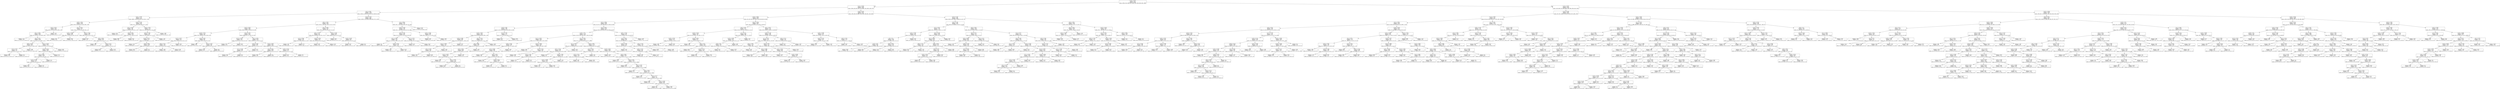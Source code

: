 digraph Tree {
node [shape=box] ;
0 [label="X_182 <= 0.002\nentropy = 3.32\nsamples = 60000\nvalue = [5923, 6742, 5958, 6131, 5842, 5421, 5918, 6265, 5851, 5949]"] ;
1 [label="X_121 <= 0.002\nentropy = 2.993\nsamples = 26461\nvalue = [5504, 283, 835, 5275, 1753, 3963, 1554, 3309, 1238, 2747]"] ;
0 -> 1 [labeldistance=2.5, labelangle=45, headlabel="True"] ;
2 [label="X_22 <= 0.002\nentropy = 2.245\nsamples = 10790\nvalue = [5248, 14, 365, 413, 469, 955, 516, 2469, 58, 283]"] ;
1 -> 2 ;
3 [label="X_151 <= 0.004\nentropy = 2.111\nsamples = 4105\nvalue = [488, 11, 86, 59, 420, 367, 222, 2312, 7, 133]"] ;
2 -> 3 ;
4 [label="X_222 <= 0.08\nentropy = 1.386\nsamples = 3156\nvalue = [478, 4, 20, 35, 30, 72, 182, 2295, 2, 38]"] ;
3 -> 4 ;
5 [label="X_231 <= 0.012\nentropy = 0.637\nsamples = 2409\nvalue = [102, 2, 9, 12, 8, 30, 14, 2195, 1, 36]"] ;
4 -> 5 ;
6 [label="X_61 <= 0.004\nentropy = 0.342\nsamples = 2284\nvalue = [15, 2, 6, 3, 8, 7, 14, 2193, 0, 36]"] ;
5 -> 6 ;
7 [label="entropy = 1.271\nsamples = 186\nvalue = [5, 1, 0, 2, 8, 2, 13, 146, 0, 9]"] ;
6 -> 7 ;
8 [label="X_65 <= 0.402\nentropy = 0.213\nsamples = 2098\nvalue = [10, 1, 6, 1, 0, 5, 1, 2047, 0, 27]"] ;
6 -> 8 ;
9 [label="X_89 <= 0.125\nentropy = 0.654\nsamples = 366\nvalue = [8, 1, 5, 1, 0, 4, 1, 332, 0, 14]"] ;
8 -> 9 ;
10 [label="X_79 <= 0.755\nentropy = 0.31\nsamples = 237\nvalue = [0, 0, 5, 0, 0, 1, 0, 227, 0, 4]"] ;
9 -> 10 ;
11 [label="entropy = 0.506\nsamples = 100\nvalue = [0, 0, 5, 0, 0, 1, 0, 92, 0, 2]"] ;
10 -> 11 ;
12 [label="entropy = 0.11\nsamples = 137\nvalue = [0, 0, 0, 0, 0, 0, 0, 135, 0, 2]"] ;
10 -> 12 ;
13 [label="entropy = 1.066\nsamples = 129\nvalue = [8, 1, 0, 1, 0, 3, 1, 105, 0, 10]"] ;
9 -> 13 ;
14 [label="X_117 <= 0.104\nentropy = 0.091\nsamples = 1732\nvalue = [2, 0, 1, 0, 0, 1, 0, 1715, 0, 13]"] ;
8 -> 14 ;
15 [label="X_144 <= 0.163\nentropy = 0.048\nsamples = 1563\nvalue = [2, 0, 1, 0, 0, 0, 0, 1556, 0, 4]"] ;
14 -> 15 ;
16 [label="X_70 <= 0.002\nentropy = 0.024\nsamples = 1384\nvalue = [0, 0, 1, 0, 0, 0, 0, 1381, 0, 2]"] ;
15 -> 16 ;
17 [label="X_170 <= 0.218\nentropy = 0.123\nsamples = 207\nvalue = [0, 0, 1, 0, 0, 0, 0, 204, 0, 2]"] ;
16 -> 17 ;
18 [label="entropy = 0.222\nsamples = 100\nvalue = [0, 0, 1, 0, 0, 0, 0, 97, 0, 2]"] ;
17 -> 18 ;
19 [label="entropy = 0.0\nsamples = 107\nvalue = [0, 0, 0, 0, 0, 0, 0, 107, 0, 0]"] ;
17 -> 19 ;
20 [label="entropy = 0.0\nsamples = 1177\nvalue = [0, 0, 0, 0, 0, 0, 0, 1177, 0, 0]"] ;
16 -> 20 ;
21 [label="entropy = 0.177\nsamples = 179\nvalue = [2, 0, 0, 0, 0, 0, 0, 175, 0, 2]"] ;
15 -> 21 ;
22 [label="entropy = 0.352\nsamples = 169\nvalue = [0, 0, 0, 0, 0, 1, 0, 159, 0, 9]"] ;
14 -> 22 ;
23 [label="entropy = 1.367\nsamples = 125\nvalue = [87, 0, 3, 9, 0, 23, 0, 2, 1, 0]"] ;
5 -> 23 ;
24 [label="X_51 <= 0.014\nentropy = 2.057\nsamples = 747\nvalue = [376, 2, 11, 23, 22, 42, 168, 100, 1, 2]"] ;
4 -> 24 ;
25 [label="X_154 <= 0.006\nentropy = 1.909\nsamples = 290\nvalue = [68, 1, 5, 10, 10, 22, 161, 13, 0, 0]"] ;
24 -> 25 ;
26 [label="entropy = 2.051\nsamples = 142\nvalue = [66, 1, 3, 10, 4, 20, 37, 1, 0, 0]"] ;
25 -> 26 ;
27 [label="entropy = 0.947\nsamples = 148\nvalue = [2, 0, 2, 0, 6, 2, 124, 12, 0, 0]"] ;
25 -> 27 ;
28 [label="X_220 <= 0.031\nentropy = 1.568\nsamples = 457\nvalue = [308, 1, 6, 13, 12, 20, 7, 87, 1, 2]"] ;
24 -> 28 ;
29 [label="entropy = 1.479\nsamples = 132\nvalue = [28, 0, 0, 1, 6, 8, 1, 87, 0, 1]"] ;
28 -> 29 ;
30 [label="X_69 <= 0.002\nentropy = 0.933\nsamples = 325\nvalue = [280, 1, 6, 12, 6, 12, 6, 0, 1, 1]"] ;
28 -> 30 ;
31 [label="entropy = 1.589\nsamples = 107\nvalue = [74, 1, 6, 12, 5, 7, 2, 0, 0, 0]"] ;
30 -> 31 ;
32 [label="X_26 <= 0.112\nentropy = 0.415\nsamples = 218\nvalue = [206, 0, 0, 0, 1, 5, 4, 0, 1, 1]"] ;
30 -> 32 ;
33 [label="entropy = 0.674\nsamples = 102\nvalue = [91, 0, 0, 0, 1, 5, 4, 0, 0, 1]"] ;
32 -> 33 ;
34 [label="entropy = 0.072\nsamples = 116\nvalue = [115, 0, 0, 0, 0, 0, 0, 0, 1, 0]"] ;
32 -> 34 ;
35 [label="X_140 <= 0.053\nentropy = 2.243\nsamples = 949\nvalue = [10, 7, 66, 24, 390, 295, 40, 17, 5, 95]"] ;
3 -> 35 ;
36 [label="X_52 <= 0.025\nentropy = 1.637\nsamples = 388\nvalue = [7, 6, 23, 20, 22, 279, 19, 1, 2, 9]"] ;
35 -> 36 ;
37 [label="entropy = 2.561\nsamples = 152\nvalue = [1, 6, 16, 20, 15, 63, 19, 1, 2, 9]"] ;
36 -> 37 ;
38 [label="X_49 <= 0.861\nentropy = 0.553\nsamples = 236\nvalue = [6, 0, 7, 0, 7, 216, 0, 0, 0, 0]"] ;
36 -> 38 ;
39 [label="entropy = 0.803\nsamples = 100\nvalue = [1, 0, 7, 0, 7, 85, 0, 0, 0, 0]"] ;
38 -> 39 ;
40 [label="entropy = 0.227\nsamples = 136\nvalue = [5, 0, 0, 0, 0, 131, 0, 0, 0, 0]"] ;
38 -> 40 ;
41 [label="X_48 <= 0.559\nentropy = 1.716\nsamples = 561\nvalue = [3, 1, 43, 4, 368, 16, 21, 16, 3, 86]"] ;
35 -> 41 ;
42 [label="X_224 <= 0.443\nentropy = 1.143\nsamples = 441\nvalue = [0, 1, 41, 3, 356, 6, 13, 7, 2, 12]"] ;
41 -> 42 ;
43 [label="X_130 <= 0.527\nentropy = 0.722\nsamples = 321\nvalue = [0, 1, 9, 3, 289, 2, 1, 4, 2, 10]"] ;
42 -> 43 ;
44 [label="entropy = 1.247\nsamples = 101\nvalue = [0, 1, 8, 0, 80, 2, 1, 4, 2, 3]"] ;
43 -> 44 ;
45 [label="X_38 <= 0.006\nentropy = 0.348\nsamples = 220\nvalue = [0, 0, 1, 3, 209, 0, 0, 0, 0, 7]"] ;
43 -> 45 ;
46 [label="entropy = 0.627\nsamples = 102\nvalue = [0, 0, 1, 3, 91, 0, 0, 0, 0, 7]"] ;
45 -> 46 ;
47 [label="entropy = 0.0\nsamples = 118\nvalue = [0, 0, 0, 0, 118, 0, 0, 0, 0, 0]"] ;
45 -> 47 ;
48 [label="entropy = 1.705\nsamples = 120\nvalue = [0, 0, 32, 0, 67, 4, 12, 3, 0, 2]"] ;
42 -> 48 ;
49 [label="entropy = 1.948\nsamples = 120\nvalue = [3, 0, 2, 1, 12, 10, 8, 9, 1, 74]"] ;
41 -> 49 ;
50 [label="X_153 <= 0.018\nentropy = 1.632\nsamples = 6685\nvalue = [4760, 3, 279, 354, 49, 588, 294, 157, 51, 150]"] ;
2 -> 50 ;
51 [label="X_90 <= 0.539\nentropy = 1.001\nsamples = 5564\nvalue = [4718, 2, 124, 195, 5, 255, 112, 81, 10, 62]"] ;
50 -> 51 ;
52 [label="X_162 <= 0.022\nentropy = 0.604\nsamples = 4581\nvalue = [4216, 2, 88, 21, 5, 38, 84, 78, 0, 49]"] ;
51 -> 52 ;
53 [label="X_148 <= 0.073\nentropy = 1.519\nsamples = 996\nvalue = [723, 2, 84, 20, 2, 31, 52, 66, 0, 16]"] ;
52 -> 53 ;
54 [label="X_172 <= 0.027\nentropy = 2.071\nsamples = 356\nvalue = [168, 1, 74, 20, 0, 21, 0, 61, 0, 11]"] ;
53 -> 54 ;
55 [label="X_68 <= 0.716\nentropy = 1.042\nsamples = 203\nvalue = [163, 0, 12, 9, 0, 18, 0, 1, 0, 0]"] ;
54 -> 55 ;
56 [label="entropy = 1.584\nsamples = 100\nvalue = [62, 0, 10, 9, 0, 18, 0, 1, 0, 0]"] ;
55 -> 56 ;
57 [label="entropy = 0.138\nsamples = 103\nvalue = [101, 0, 2, 0, 0, 0, 0, 0, 0, 0]"] ;
55 -> 57 ;
58 [label="entropy = 1.924\nsamples = 153\nvalue = [5, 1, 62, 11, 0, 3, 0, 60, 0, 11]"] ;
54 -> 58 ;
59 [label="X_250 <= 0.002\nentropy = 0.81\nsamples = 640\nvalue = [555, 1, 10, 0, 2, 10, 52, 5, 0, 5]"] ;
53 -> 59 ;
60 [label="entropy = 1.669\nsamples = 152\nvalue = [81, 1, 7, 0, 2, 3, 52, 1, 0, 5]"] ;
59 -> 60 ;
61 [label="X_174 <= 0.129\nentropy = 0.231\nsamples = 488\nvalue = [474, 0, 3, 0, 0, 7, 0, 4, 0, 0]"] ;
59 -> 61 ;
62 [label="entropy = 0.793\nsamples = 100\nvalue = [86, 0, 3, 0, 0, 7, 0, 4, 0, 0]"] ;
61 -> 62 ;
63 [label="entropy = 0.0\nsamples = 388\nvalue = [388, 0, 0, 0, 0, 0, 0, 0, 0, 0]"] ;
61 -> 63 ;
64 [label="X_241 <= 0.061\nentropy = 0.227\nsamples = 3585\nvalue = [3493, 0, 4, 1, 3, 7, 32, 12, 0, 33]"] ;
52 -> 64 ;
65 [label="X_173 <= 0.035\nentropy = 1.254\nsamples = 284\nvalue = [214, 0, 1, 0, 3, 1, 24, 10, 0, 31]"] ;
64 -> 65 ;
66 [label="entropy = 0.102\nsamples = 174\nvalue = [172, 0, 0, 0, 0, 0, 0, 1, 0, 1]"] ;
65 -> 66 ;
67 [label="entropy = 2.081\nsamples = 110\nvalue = [42, 0, 1, 0, 3, 1, 24, 9, 0, 30]"] ;
65 -> 67 ;
68 [label="X_67 <= 0.025\nentropy = 0.073\nsamples = 3301\nvalue = [3279, 0, 3, 1, 0, 6, 8, 2, 0, 2]"] ;
64 -> 68 ;
69 [label="X_156 <= 0.143\nentropy = 0.295\nsamples = 457\nvalue = [440, 0, 0, 1, 0, 6, 8, 1, 0, 1]"] ;
68 -> 69 ;
70 [label="X_71 <= 0.239\nentropy = 0.081\nsamples = 341\nvalue = [338, 0, 0, 0, 0, 1, 2, 0, 0, 0]"] ;
69 -> 70 ;
71 [label="entropy = 0.222\nsamples = 100\nvalue = [97, 0, 0, 0, 0, 1, 2, 0, 0, 0]"] ;
70 -> 71 ;
72 [label="entropy = 0.0\nsamples = 241\nvalue = [241, 0, 0, 0, 0, 0, 0, 0, 0, 0]"] ;
70 -> 72 ;
73 [label="entropy = 0.757\nsamples = 116\nvalue = [102, 0, 0, 1, 0, 5, 6, 1, 0, 1]"] ;
69 -> 73 ;
74 [label="X_155 <= 0.365\nentropy = 0.021\nsamples = 2844\nvalue = [2839, 0, 3, 0, 0, 0, 0, 1, 0, 1]"] ;
68 -> 74 ;
75 [label="X_35 <= 0.002\nentropy = 0.005\nsamples = 2627\nvalue = [2626, 0, 0, 0, 0, 0, 0, 0, 0, 1]"] ;
74 -> 75 ;
76 [label="entropy = 0.058\nsamples = 149\nvalue = [148, 0, 0, 0, 0, 0, 0, 0, 0, 1]"] ;
75 -> 76 ;
77 [label="entropy = 0.0\nsamples = 2478\nvalue = [2478, 0, 0, 0, 0, 0, 0, 0, 0, 0]"] ;
75 -> 77 ;
78 [label="X_228 <= 0.537\nentropy = 0.148\nsamples = 217\nvalue = [213, 0, 3, 0, 0, 0, 0, 1, 0, 0]"] ;
74 -> 78 ;
79 [label="entropy = 0.275\nsamples = 100\nvalue = [96, 0, 3, 0, 0, 0, 0, 1, 0, 0]"] ;
78 -> 79 ;
80 [label="entropy = 0.0\nsamples = 117\nvalue = [117, 0, 0, 0, 0, 0, 0, 0, 0, 0]"] ;
78 -> 80 ;
81 [label="X_67 <= 0.008\nentropy = 1.915\nsamples = 983\nvalue = [502, 0, 36, 174, 0, 217, 28, 3, 10, 13]"] ;
51 -> 81 ;
82 [label="X_62 <= 0.475\nentropy = 2.113\nsamples = 492\nvalue = [54, 0, 30, 148, 0, 212, 28, 1, 8, 11]"] ;
81 -> 82 ;
83 [label="X_70 <= 0.004\nentropy = 1.388\nsamples = 257\nvalue = [9, 0, 1, 34, 0, 188, 15, 1, 3, 6]"] ;
82 -> 83 ;
84 [label="entropy = 1.65\nsamples = 140\nvalue = [6, 0, 1, 33, 0, 84, 13, 1, 1, 1]"] ;
83 -> 84 ;
85 [label="entropy = 0.74\nsamples = 117\nvalue = [3, 0, 0, 1, 0, 104, 2, 0, 2, 5]"] ;
83 -> 85 ;
86 [label="X_133 <= 0.239\nentropy = 2.139\nsamples = 235\nvalue = [45, 0, 29, 114, 0, 24, 13, 0, 5, 5]"] ;
82 -> 86 ;
87 [label="entropy = 1.305\nsamples = 135\nvalue = [12, 0, 0, 97, 0, 20, 0, 0, 3, 3]"] ;
86 -> 87 ;
88 [label="entropy = 2.274\nsamples = 100\nvalue = [33, 0, 29, 17, 0, 4, 13, 0, 2, 2]"] ;
86 -> 88 ;
89 [label="X_163 <= 0.245\nentropy = 0.587\nsamples = 491\nvalue = [448, 0, 6, 26, 0, 5, 0, 2, 2, 2]"] ;
81 -> 89 ;
90 [label="entropy = 1.674\nsamples = 100\nvalue = [61, 0, 6, 23, 0, 5, 0, 2, 1, 2]"] ;
89 -> 90 ;
91 [label="X_118 <= 0.149\nentropy = 0.091\nsamples = 391\nvalue = [387, 0, 0, 3, 0, 0, 0, 0, 1, 0]"] ;
89 -> 91 ;
92 [label="entropy = 0.275\nsamples = 100\nvalue = [96, 0, 0, 3, 0, 0, 0, 0, 1, 0]"] ;
91 -> 92 ;
93 [label="entropy = 0.0\nsamples = 291\nvalue = [291, 0, 0, 0, 0, 0, 0, 0, 0, 0]"] ;
91 -> 93 ;
94 [label="X_2 <= 0.004\nentropy = 2.836\nsamples = 1121\nvalue = [42, 1, 155, 159, 44, 333, 182, 76, 41, 88]"] ;
50 -> 94 ;
95 [label="X_109 <= 0.018\nentropy = 2.788\nsamples = 973\nvalue = [41, 1, 140, 159, 44, 329, 54, 76, 41, 88]"] ;
94 -> 95 ;
96 [label="X_90 <= 0.206\nentropy = 2.193\nsamples = 653\nvalue = [5, 0, 41, 151, 17, 327, 43, 16, 30, 23]"] ;
95 -> 96 ;
97 [label="X_27 <= 0.006\nentropy = 1.764\nsamples = 444\nvalue = [1, 0, 41, 13, 17, 300, 31, 16, 5, 20]"] ;
96 -> 97 ;
98 [label="entropy = 2.6\nsamples = 184\nvalue = [0, 0, 28, 12, 14, 69, 23, 16, 3, 19]"] ;
97 -> 98 ;
99 [label="X_256 <= 0.014\nentropy = 0.743\nsamples = 260\nvalue = [1, 0, 13, 1, 3, 231, 8, 0, 2, 1]"] ;
97 -> 99 ;
100 [label="entropy = 1.198\nsamples = 121\nvalue = [1, 0, 13, 0, 2, 94, 8, 0, 2, 1]"] ;
99 -> 100 ;
101 [label="entropy = 0.123\nsamples = 139\nvalue = [0, 0, 0, 1, 1, 137, 0, 0, 0, 0]"] ;
99 -> 101 ;
102 [label="X_17 <= 0.225\nentropy = 1.577\nsamples = 209\nvalue = [4, 0, 0, 138, 0, 27, 12, 0, 25, 3]"] ;
96 -> 102 ;
103 [label="entropy = 2.132\nsamples = 101\nvalue = [4, 0, 0, 41, 0, 27, 12, 0, 14, 3]"] ;
102 -> 103 ;
104 [label="entropy = 0.475\nsamples = 108\nvalue = [0, 0, 0, 97, 0, 0, 0, 0, 11, 0]"] ;
102 -> 104 ;
105 [label="X_219 <= 0.002\nentropy = 2.638\nsamples = 320\nvalue = [36, 1, 99, 8, 27, 2, 11, 60, 11, 65]"] ;
95 -> 105 ;
106 [label="entropy = 2.379\nsamples = 195\nvalue = [1, 0, 25, 5, 26, 2, 4, 59, 9, 64]"] ;
105 -> 106 ;
107 [label="entropy = 1.642\nsamples = 125\nvalue = [35, 1, 74, 3, 1, 0, 7, 1, 2, 1]"] ;
105 -> 107 ;
108 [label="entropy = 0.705\nsamples = 148\nvalue = [1, 0, 15, 0, 0, 4, 128, 0, 0, 0]"] ;
94 -> 108 ;
109 [label="X_239 <= 0.002\nentropy = 2.812\nsamples = 15671\nvalue = [256, 269, 470, 4862, 1284, 3008, 1038, 840, 1180, 2464]"] ;
1 -> 109 ;
110 [label="X_233 <= 0.002\nentropy = 2.909\nsamples = 9003\nvalue = [52, 235, 203, 1371, 1281, 1123, 953, 838, 553, 2394]"] ;
109 -> 110 ;
111 [label="X_32 <= 0.006\nentropy = 2.488\nsamples = 5976\nvalue = [4, 207, 47, 612, 1268, 369, 275, 828, 63, 2303]"] ;
110 -> 111 ;
112 [label="X_193 <= 0.08\nentropy = 2.065\nsamples = 1795\nvalue = [1, 43, 13, 62, 1030, 90, 146, 260, 14, 136]"] ;
111 -> 112 ;
113 [label="X_150 <= 0.002\nentropy = 1.697\nsamples = 1584\nvalue = [0, 40, 6, 56, 1020, 60, 8, 258, 1, 135]"] ;
112 -> 113 ;
114 [label="X_136 <= 0.449\nentropy = 2.004\nsamples = 463\nvalue = [0, 35, 1, 27, 106, 27, 7, 245, 0, 15]"] ;
113 -> 114 ;
115 [label="X_121 <= 0.508\nentropy = 1.475\nsamples = 336\nvalue = [0, 0, 1, 15, 48, 17, 6, 237, 0, 12]"] ;
114 -> 115 ;
116 [label="X_62 <= 0.769\nentropy = 0.927\nsamples = 208\nvalue = [0, 0, 1, 0, 14, 6, 6, 176, 0, 5]"] ;
115 -> 116 ;
117 [label="entropy = 1.497\nsamples = 100\nvalue = [0, 0, 1, 0, 12, 6, 6, 70, 0, 5]"] ;
116 -> 117 ;
118 [label="entropy = 0.133\nsamples = 108\nvalue = [0, 0, 0, 0, 2, 0, 0, 106, 0, 0]"] ;
116 -> 118 ;
119 [label="entropy = 1.914\nsamples = 128\nvalue = [0, 0, 0, 15, 34, 11, 0, 61, 0, 7]"] ;
115 -> 119 ;
120 [label="entropy = 2.073\nsamples = 127\nvalue = [0, 35, 0, 12, 58, 10, 1, 8, 0, 3]"] ;
114 -> 120 ;
121 [label="X_62 <= 0.518\nentropy = 1.034\nsamples = 1121\nvalue = [0, 5, 5, 29, 914, 33, 1, 13, 1, 120]"] ;
113 -> 121 ;
122 [label="X_8 <= 0.096\nentropy = 0.646\nsamples = 927\nvalue = [0, 4, 3, 17, 841, 16, 1, 4, 1, 40]"] ;
121 -> 122 ;
123 [label="X_60 <= 0.045\nentropy = 0.453\nsamples = 806\nvalue = [0, 4, 3, 0, 754, 6, 1, 4, 0, 34]"] ;
122 -> 123 ;
124 [label="X_131 <= 0.567\nentropy = 0.291\nsamples = 705\nvalue = [0, 2, 3, 0, 680, 3, 1, 2, 0, 14]"] ;
123 -> 124 ;
125 [label="entropy = 0.821\nsamples = 137\nvalue = [0, 2, 3, 0, 120, 3, 1, 1, 0, 7]"] ;
124 -> 125 ;
126 [label="X_51 <= 0.004\nentropy = 0.114\nsamples = 568\nvalue = [0, 0, 0, 0, 560, 0, 0, 1, 0, 7]"] ;
124 -> 126 ;
127 [label="entropy = 0.276\nsamples = 189\nvalue = [0, 0, 0, 0, 181, 0, 0, 1, 0, 7]"] ;
126 -> 127 ;
128 [label="entropy = 0.0\nsamples = 379\nvalue = [0, 0, 0, 0, 379, 0, 0, 0, 0, 0]"] ;
126 -> 128 ;
129 [label="entropy = 1.166\nsamples = 101\nvalue = [0, 2, 0, 0, 74, 3, 0, 2, 0, 20]"] ;
123 -> 129 ;
130 [label="entropy = 1.309\nsamples = 121\nvalue = [0, 0, 0, 17, 87, 10, 0, 0, 1, 6]"] ;
122 -> 130 ;
131 [label="entropy = 1.926\nsamples = 194\nvalue = [0, 1, 2, 12, 73, 17, 0, 9, 0, 80]"] ;
121 -> 131 ;
132 [label="X_175 <= 0.061\nentropy = 1.79\nsamples = 211\nvalue = [1, 3, 7, 6, 10, 30, 138, 2, 13, 1]"] ;
112 -> 132 ;
133 [label="entropy = 2.227\nsamples = 100\nvalue = [0, 3, 5, 1, 5, 30, 42, 2, 11, 1]"] ;
132 -> 133 ;
134 [label="entropy = 0.854\nsamples = 111\nvalue = [1, 0, 2, 5, 5, 0, 96, 0, 2, 0]"] ;
132 -> 134 ;
135 [label="X_10 <= 0.004\nentropy = 2.241\nsamples = 4181\nvalue = [3, 164, 34, 550, 238, 279, 129, 568, 49, 2167]"] ;
111 -> 135 ;
136 [label="X_149 <= 0.01\nentropy = 1.776\nsamples = 3365\nvalue = [2, 40, 23, 297, 143, 155, 17, 562, 20, 2106]"] ;
135 -> 136 ;
137 [label="X_117 <= 0.022\nentropy = 2.005\nsamples = 1064\nvalue = [2, 37, 7, 118, 15, 63, 1, 510, 9, 302]"] ;
136 -> 137 ;
138 [label="X_136 <= 0.457\nentropy = 1.266\nsamples = 601\nvalue = [0, 33, 5, 52, 1, 5, 1, 461, 2, 41]"] ;
137 -> 138 ;
139 [label="X_79 <= 0.665\nentropy = 0.687\nsamples = 494\nvalue = [0, 0, 5, 16, 1, 3, 0, 439, 0, 30]"] ;
138 -> 139 ;
140 [label="entropy = 1.545\nsamples = 109\nvalue = [0, 0, 3, 13, 1, 3, 0, 71, 0, 18]"] ;
139 -> 140 ;
141 [label="X_60 <= 0.467\nentropy = 0.312\nsamples = 385\nvalue = [0, 0, 2, 3, 0, 0, 0, 368, 0, 12]"] ;
139 -> 141 ;
142 [label="entropy = 0.628\nsamples = 114\nvalue = [0, 0, 1, 1, 0, 0, 0, 100, 0, 12]"] ;
141 -> 142 ;
143 [label="X_183 <= 0.241\nentropy = 0.098\nsamples = 271\nvalue = [0, 0, 1, 2, 0, 0, 0, 268, 0, 0]"] ;
141 -> 143 ;
144 [label="entropy = 0.22\nsamples = 101\nvalue = [0, 0, 1, 2, 0, 0, 0, 98, 0, 0]"] ;
143 -> 144 ;
145 [label="entropy = 0.0\nsamples = 170\nvalue = [0, 0, 0, 0, 0, 0, 0, 170, 0, 0]"] ;
143 -> 145 ;
146 [label="entropy = 2.136\nsamples = 107\nvalue = [0, 33, 0, 36, 0, 2, 1, 22, 2, 11]"] ;
138 -> 146 ;
147 [label="X_197 <= 0.006\nentropy = 1.956\nsamples = 463\nvalue = [2, 4, 2, 66, 14, 58, 0, 49, 7, 261]"] ;
137 -> 147 ;
148 [label="entropy = 1.806\nsamples = 121\nvalue = [2, 0, 0, 50, 2, 44, 0, 1, 1, 21]"] ;
147 -> 148 ;
149 [label="X_107 <= 0.522\nentropy = 1.542\nsamples = 342\nvalue = [0, 4, 2, 16, 12, 14, 0, 48, 6, 240]"] ;
147 -> 149 ;
150 [label="entropy = 2.048\nsamples = 108\nvalue = [0, 4, 2, 9, 7, 14, 0, 3, 6, 63]"] ;
149 -> 150 ;
151 [label="X_134 <= 0.357\nentropy = 1.032\nsamples = 234\nvalue = [0, 0, 0, 7, 5, 0, 0, 45, 0, 177]"] ;
149 -> 151 ;
152 [label="entropy = 1.237\nsamples = 111\nvalue = [0, 0, 0, 4, 1, 0, 0, 45, 0, 61]"] ;
151 -> 152 ;
153 [label="entropy = 0.371\nsamples = 123\nvalue = [0, 0, 0, 3, 4, 0, 0, 0, 0, 116]"] ;
151 -> 153 ;
154 [label="X_71 <= 0.002\nentropy = 1.252\nsamples = 2301\nvalue = [0, 3, 16, 179, 128, 92, 16, 52, 11, 1804]"] ;
136 -> 154 ;
155 [label="X_17 <= 0.002\nentropy = 2.15\nsamples = 580\nvalue = [0, 3, 13, 140, 68, 24, 16, 27, 8, 281]"] ;
154 -> 155 ;
156 [label="X_87 <= 0.318\nentropy = 1.955\nsamples = 422\nvalue = [0, 3, 10, 29, 68, 18, 16, 20, 4, 254]"] ;
155 -> 156 ;
157 [label="entropy = 2.718\nsamples = 101\nvalue = [0, 2, 10, 26, 9, 4, 9, 14, 1, 26]"] ;
156 -> 157 ;
158 [label="X_146 <= 0.059\nentropy = 1.376\nsamples = 321\nvalue = [0, 1, 0, 3, 59, 14, 7, 6, 3, 228]"] ;
156 -> 158 ;
159 [label="X_107 <= 0.906\nentropy = 0.947\nsamples = 206\nvalue = [0, 1, 0, 1, 10, 14, 2, 1, 3, 174]"] ;
158 -> 159 ;
160 [label="entropy = 1.214\nsamples = 101\nvalue = [0, 1, 0, 1, 3, 13, 2, 0, 3, 78]"] ;
159 -> 160 ;
161 [label="entropy = 0.507\nsamples = 105\nvalue = [0, 0, 0, 0, 7, 1, 0, 1, 0, 96]"] ;
159 -> 161 ;
162 [label="entropy = 1.532\nsamples = 115\nvalue = [0, 0, 0, 2, 49, 0, 5, 5, 0, 54]"] ;
158 -> 162 ;
163 [label="entropy = 1.415\nsamples = 158\nvalue = [0, 0, 3, 111, 0, 6, 0, 7, 4, 27]"] ;
155 -> 163 ;
164 [label="X_80 <= 0.002\nentropy = 0.753\nsamples = 1721\nvalue = [0, 0, 3, 39, 60, 68, 0, 25, 3, 1523]"] ;
154 -> 164 ;
165 [label="X_26 <= 0.025\nentropy = 1.391\nsamples = 372\nvalue = [0, 0, 1, 16, 23, 59, 0, 6, 3, 264]"] ;
164 -> 165 ;
166 [label="X_78 <= 0.371\nentropy = 1.308\nsamples = 272\nvalue = [0, 0, 1, 16, 23, 18, 0, 6, 2, 206]"] ;
165 -> 166 ;
167 [label="entropy = 1.681\nsamples = 107\nvalue = [0, 0, 0, 5, 15, 18, 0, 3, 1, 65]"] ;
166 -> 167 ;
168 [label="entropy = 0.86\nsamples = 165\nvalue = [0, 0, 1, 11, 8, 0, 0, 3, 1, 141]"] ;
166 -> 168 ;
169 [label="entropy = 1.05\nsamples = 100\nvalue = [0, 0, 0, 0, 0, 41, 0, 0, 1, 58]"] ;
165 -> 169 ;
170 [label="X_108 <= 0.059\nentropy = 0.484\nsamples = 1349\nvalue = [0, 0, 2, 23, 37, 9, 0, 19, 0, 1259]"] ;
164 -> 170 ;
171 [label="entropy = 1.189\nsamples = 118\nvalue = [0, 0, 1, 13, 0, 8, 0, 6, 0, 90]"] ;
170 -> 171 ;
172 [label="X_48 <= 0.002\nentropy = 0.365\nsamples = 1231\nvalue = [0, 0, 1, 10, 37, 1, 0, 13, 0, 1169]"] ;
170 -> 172 ;
173 [label="entropy = 0.798\nsamples = 109\nvalue = [0, 0, 0, 1, 22, 0, 0, 0, 0, 86]"] ;
172 -> 173 ;
174 [label="X_44 <= 0.351\nentropy = 0.281\nsamples = 1122\nvalue = [0, 0, 1, 9, 15, 1, 0, 13, 0, 1083]"] ;
172 -> 174 ;
175 [label="entropy = 0.484\nsamples = 105\nvalue = [0, 0, 0, 0, 11, 0, 0, 0, 0, 94]"] ;
174 -> 175 ;
176 [label="X_85 <= 0.229\nentropy = 0.231\nsamples = 1017\nvalue = [0, 0, 1, 9, 4, 1, 0, 13, 0, 989]"] ;
174 -> 176 ;
177 [label="entropy = 0.74\nsamples = 102\nvalue = [0, 0, 1, 8, 0, 1, 0, 3, 0, 89]"] ;
176 -> 177 ;
178 [label="X_46 <= 0.465\nentropy = 0.14\nsamples = 915\nvalue = [0, 0, 0, 1, 4, 0, 0, 10, 0, 900]"] ;
176 -> 178 ;
179 [label="entropy = 0.239\nsamples = 147\nvalue = [0, 0, 0, 1, 4, 0, 0, 0, 0, 142]"] ;
178 -> 179 ;
180 [label="X_151 <= 0.171\nentropy = 0.1\nsamples = 768\nvalue = [0, 0, 0, 0, 0, 0, 0, 10, 0, 758]"] ;
178 -> 180 ;
181 [label="entropy = 0.436\nsamples = 100\nvalue = [0, 0, 0, 0, 0, 0, 0, 9, 0, 91]"] ;
180 -> 181 ;
182 [label="X_196 <= 0.849\nentropy = 0.016\nsamples = 668\nvalue = [0, 0, 0, 0, 0, 0, 0, 1, 0, 667]"] ;
180 -> 182 ;
183 [label="entropy = 0.0\nsamples = 568\nvalue = [0, 0, 0, 0, 0, 0, 0, 0, 0, 568]"] ;
182 -> 183 ;
184 [label="entropy = 0.081\nsamples = 100\nvalue = [0, 0, 0, 0, 0, 0, 0, 1, 0, 99]"] ;
182 -> 184 ;
185 [label="X_207 <= 0.441\nentropy = 2.703\nsamples = 816\nvalue = [1, 124, 11, 253, 95, 124, 112, 6, 29, 61]"] ;
135 -> 185 ;
186 [label="X_6 <= 0.082\nentropy = 2.303\nsamples = 655\nvalue = [0, 123, 2, 249, 95, 117, 1, 5, 8, 55]"] ;
185 -> 186 ;
187 [label="X_139 <= 0.002\nentropy = 2.378\nsamples = 422\nvalue = [0, 122, 1, 73, 95, 77, 1, 1, 5, 47]"] ;
186 -> 187 ;
188 [label="entropy = 1.313\nsamples = 156\nvalue = [0, 115, 0, 17, 7, 14, 0, 0, 2, 1]"] ;
187 -> 188 ;
189 [label="X_184 <= 0.257\nentropy = 2.233\nsamples = 266\nvalue = [0, 7, 1, 56, 88, 63, 1, 1, 3, 46]"] ;
187 -> 189 ;
190 [label="entropy = 1.946\nsamples = 161\nvalue = [0, 0, 0, 49, 28, 63, 1, 0, 1, 19]"] ;
189 -> 190 ;
191 [label="entropy = 1.723\nsamples = 105\nvalue = [0, 7, 1, 7, 60, 0, 0, 1, 2, 27]"] ;
189 -> 191 ;
192 [label="X_42 <= 0.135\nentropy = 1.158\nsamples = 233\nvalue = [0, 1, 1, 176, 0, 40, 0, 4, 3, 8]"] ;
186 -> 192 ;
193 [label="entropy = 0.589\nsamples = 128\nvalue = [0, 0, 0, 117, 0, 4, 0, 3, 2, 2]"] ;
192 -> 193 ;
194 [label="entropy = 1.489\nsamples = 105\nvalue = [0, 1, 1, 59, 0, 36, 0, 1, 1, 6]"] ;
192 -> 194 ;
195 [label="entropy = 1.628\nsamples = 161\nvalue = [1, 1, 9, 4, 0, 7, 111, 1, 21, 6]"] ;
185 -> 195 ;
196 [label="X_251 <= 0.002\nentropy = 2.499\nsamples = 3027\nvalue = [48, 28, 156, 759, 13, 754, 678, 10, 490, 91]"] ;
110 -> 196 ;
197 [label="X_49 <= 0.057\nentropy = 2.077\nsamples = 1273\nvalue = [18, 20, 122, 142, 4, 288, 631, 2, 41, 5]"] ;
196 -> 197 ;
198 [label="X_164 <= 0.139\nentropy = 1.458\nsamples = 785\nvalue = [0, 16, 27, 46, 1, 121, 554, 1, 17, 2]"] ;
197 -> 198 ;
199 [label="X_193 <= 0.076\nentropy = 2.128\nsamples = 274\nvalue = [0, 16, 10, 44, 1, 103, 91, 1, 6, 2]"] ;
198 -> 199 ;
200 [label="entropy = 2.059\nsamples = 160\nvalue = [0, 13, 5, 36, 1, 80, 20, 1, 2, 2]"] ;
199 -> 200 ;
201 [label="entropy = 1.666\nsamples = 114\nvalue = [0, 3, 5, 8, 0, 23, 71, 0, 4, 0]"] ;
199 -> 201 ;
202 [label="X_158 <= 0.002\nentropy = 0.613\nsamples = 511\nvalue = [0, 0, 17, 2, 0, 18, 463, 0, 11, 0]"] ;
198 -> 202 ;
203 [label="entropy = 1.305\nsamples = 130\nvalue = [0, 0, 15, 2, 0, 12, 95, 0, 6, 0]"] ;
202 -> 203 ;
204 [label="X_87 <= 0.51\nentropy = 0.264\nsamples = 381\nvalue = [0, 0, 2, 0, 0, 6, 368, 0, 5, 0]"] ;
202 -> 204 ;
205 [label="entropy = 0.426\nsamples = 100\nvalue = [0, 0, 2, 0, 0, 5, 93, 0, 0, 0]"] ;
204 -> 205 ;
206 [label="X_158 <= 0.731\nentropy = 0.163\nsamples = 281\nvalue = [0, 0, 0, 0, 0, 1, 275, 0, 5, 0]"] ;
204 -> 206 ;
207 [label="entropy = 0.28\nsamples = 103\nvalue = [0, 0, 0, 0, 0, 0, 98, 0, 5, 0]"] ;
206 -> 207 ;
208 [label="entropy = 0.05\nsamples = 178\nvalue = [0, 0, 0, 0, 0, 1, 177, 0, 0, 0]"] ;
206 -> 208 ;
209 [label="X_7 <= 0.122\nentropy = 2.426\nsamples = 488\nvalue = [18, 4, 95, 96, 3, 167, 77, 1, 24, 3]"] ;
197 -> 209 ;
210 [label="X_178 <= 0.606\nentropy = 2.201\nsamples = 354\nvalue = [16, 4, 32, 46, 2, 165, 76, 0, 11, 2]"] ;
209 -> 210 ;
211 [label="X_39 <= 0.01\nentropy = 1.847\nsamples = 251\nvalue = [12, 4, 12, 44, 2, 154, 18, 0, 3, 2]"] ;
210 -> 211 ;
212 [label="entropy = 2.52\nsamples = 120\nvalue = [10, 4, 12, 28, 2, 44, 15, 0, 3, 2]"] ;
211 -> 212 ;
213 [label="entropy = 0.799\nsamples = 131\nvalue = [2, 0, 0, 16, 0, 110, 3, 0, 0, 0]"] ;
211 -> 213 ;
214 [label="entropy = 1.849\nsamples = 103\nvalue = [4, 0, 20, 2, 0, 11, 58, 0, 8, 0]"] ;
210 -> 214 ;
215 [label="entropy = 1.761\nsamples = 134\nvalue = [2, 0, 63, 50, 1, 2, 1, 1, 13, 1]"] ;
209 -> 215 ;
216 [label="X_81 <= 0.022\nentropy = 2.215\nsamples = 1754\nvalue = [30, 8, 34, 617, 9, 466, 47, 8, 449, 86]"] ;
196 -> 216 ;
217 [label="X_180 <= 0.139\nentropy = 1.985\nsamples = 1240\nvalue = [12, 8, 22, 526, 2, 440, 46, 2, 148, 34]"] ;
216 -> 217 ;
218 [label="X_77 <= 0.049\nentropy = 1.57\nsamples = 1005\nvalue = [3, 8, 7, 500, 2, 411, 10, 2, 29, 33]"] ;
217 -> 218 ;
219 [label="X_24 <= 0.494\nentropy = 1.126\nsamples = 442\nvalue = [1, 1, 3, 66, 2, 345, 7, 0, 8, 9]"] ;
218 -> 219 ;
220 [label="entropy = 1.503\nsamples = 162\nvalue = [1, 1, 2, 55, 2, 93, 1, 0, 6, 1]"] ;
219 -> 220 ;
221 [label="X_221 <= 0.865\nentropy = 0.666\nsamples = 280\nvalue = [0, 0, 1, 11, 0, 252, 6, 0, 2, 8]"] ;
219 -> 221 ;
222 [label="entropy = 0.545\nsamples = 180\nvalue = [0, 0, 0, 9, 0, 163, 0, 0, 0, 8]"] ;
221 -> 222 ;
223 [label="entropy = 0.685\nsamples = 100\nvalue = [0, 0, 1, 2, 0, 89, 6, 0, 2, 0]"] ;
221 -> 223 ;
224 [label="X_58 <= 0.059\nentropy = 1.25\nsamples = 563\nvalue = [2, 7, 4, 434, 0, 66, 3, 2, 21, 24]"] ;
218 -> 224 ;
225 [label="X_134 <= 0.051\nentropy = 0.638\nsamples = 388\nvalue = [1, 2, 3, 353, 0, 16, 1, 0, 6, 6]"] ;
224 -> 225 ;
226 [label="entropy = 1.183\nsamples = 101\nvalue = [1, 2, 2, 79, 0, 12, 0, 0, 4, 1]"] ;
225 -> 226 ;
227 [label="X_106 <= 0.508\nentropy = 0.358\nsamples = 287\nvalue = [0, 0, 1, 274, 0, 4, 1, 0, 2, 5]"] ;
225 -> 227 ;
228 [label="entropy = 0.257\nsamples = 122\nvalue = [0, 0, 1, 118, 0, 0, 1, 0, 2, 0]"] ;
227 -> 228 ;
229 [label="entropy = 0.359\nsamples = 165\nvalue = [0, 0, 0, 156, 0, 4, 0, 0, 0, 5]"] ;
227 -> 229 ;
230 [label="entropy = 2.051\nsamples = 175\nvalue = [1, 5, 1, 81, 0, 50, 2, 2, 15, 18]"] ;
224 -> 230 ;
231 [label="X_64 <= 0.375\nentropy = 2.103\nsamples = 235\nvalue = [9, 0, 15, 26, 0, 29, 36, 0, 119, 1]"] ;
217 -> 231 ;
232 [label="entropy = 2.027\nsamples = 105\nvalue = [1, 0, 2, 9, 0, 29, 36, 0, 28, 0]"] ;
231 -> 232 ;
233 [label="entropy = 1.378\nsamples = 130\nvalue = [8, 0, 13, 17, 0, 0, 0, 0, 91, 1]"] ;
231 -> 233 ;
234 [label="X_193 <= 0.008\nentropy = 1.919\nsamples = 514\nvalue = [18, 0, 12, 91, 7, 26, 1, 6, 301, 52]"] ;
216 -> 234 ;
235 [label="X_191 <= 0.124\nentropy = 2.314\nsamples = 237\nvalue = [7, 0, 2, 69, 7, 21, 0, 6, 77, 48]"] ;
234 -> 235 ;
236 [label="entropy = 1.944\nsamples = 137\nvalue = [0, 0, 0, 58, 6, 17, 0, 6, 3, 47]"] ;
235 -> 236 ;
237 [label="entropy = 1.372\nsamples = 100\nvalue = [7, 0, 2, 11, 1, 4, 0, 0, 74, 1]"] ;
235 -> 237 ;
238 [label="X_49 <= 0.333\nentropy = 1.118\nsamples = 277\nvalue = [11, 0, 10, 22, 0, 5, 1, 0, 224, 4]"] ;
234 -> 238 ;
239 [label="entropy = 0.397\nsamples = 145\nvalue = [0, 0, 7, 1, 0, 0, 1, 0, 136, 0]"] ;
238 -> 239 ;
240 [label="entropy = 1.566\nsamples = 132\nvalue = [11, 0, 3, 21, 0, 5, 0, 0, 88, 4]"] ;
238 -> 240 ;
241 [label="X_178 <= 0.135\nentropy = 1.861\nsamples = 6668\nvalue = [204, 34, 267, 3491, 3, 1885, 85, 2, 627, 70]"] ;
109 -> 241 ;
242 [label="X_92 <= 0.108\nentropy = 1.356\nsamples = 5332\nvalue = [86, 26, 73, 3288, 0, 1710, 8, 2, 70, 69]"] ;
241 -> 242 ;
243 [label="X_72 <= 0.022\nentropy = 1.302\nsamples = 1727\nvalue = [22, 1, 56, 415, 0, 1184, 5, 1, 17, 26]"] ;
242 -> 243 ;
244 [label="X_145 <= 0.002\nentropy = 1.501\nsamples = 653\nvalue = [4, 0, 56, 321, 0, 261, 1, 0, 7, 3]"] ;
243 -> 244 ;
245 [label="X_8 <= 0.4\nentropy = 1.084\nsamples = 529\nvalue = [0, 0, 2, 300, 0, 223, 1, 0, 2, 1]"] ;
244 -> 245 ;
246 [label="X_123 <= 0.9\nentropy = 0.953\nsamples = 285\nvalue = [0, 0, 0, 96, 0, 188, 1, 0, 0, 0]"] ;
245 -> 246 ;
247 [label="entropy = 0.626\nsamples = 185\nvalue = [0, 0, 0, 29, 0, 156, 0, 0, 0, 0]"] ;
246 -> 247 ;
248 [label="entropy = 0.98\nsamples = 100\nvalue = [0, 0, 0, 67, 0, 32, 1, 0, 0, 0]"] ;
246 -> 248 ;
249 [label="X_89 <= 0.822\nentropy = 0.764\nsamples = 244\nvalue = [0, 0, 2, 204, 0, 35, 0, 0, 2, 1]"] ;
245 -> 249 ;
250 [label="entropy = 1.101\nsamples = 109\nvalue = [0, 0, 2, 76, 0, 29, 0, 0, 1, 1]"] ;
249 -> 250 ;
251 [label="entropy = 0.325\nsamples = 135\nvalue = [0, 0, 0, 128, 0, 6, 0, 0, 1, 0]"] ;
249 -> 251 ;
252 [label="entropy = 1.922\nsamples = 124\nvalue = [4, 0, 54, 21, 0, 38, 0, 0, 5, 2]"] ;
244 -> 252 ;
253 [label="X_81 <= 0.186\nentropy = 0.825\nsamples = 1074\nvalue = [18, 1, 0, 94, 0, 923, 4, 1, 10, 23]"] ;
243 -> 253 ;
254 [label="X_27 <= 0.004\nentropy = 0.589\nsamples = 973\nvalue = [9, 1, 0, 68, 0, 880, 4, 0, 5, 6]"] ;
253 -> 254 ;
255 [label="X_89 <= 0.116\nentropy = 1.144\nsamples = 234\nvalue = [3, 1, 0, 59, 0, 165, 1, 0, 3, 2]"] ;
254 -> 255 ;
256 [label="entropy = 0.674\nsamples = 118\nvalue = [2, 0, 0, 6, 0, 106, 1, 0, 1, 2]"] ;
255 -> 256 ;
257 [label="entropy = 1.232\nsamples = 116\nvalue = [1, 1, 0, 53, 0, 59, 0, 0, 2, 0]"] ;
255 -> 257 ;
258 [label="X_68 <= 0.076\nentropy = 0.276\nsamples = 739\nvalue = [6, 0, 0, 9, 0, 715, 3, 0, 2, 4]"] ;
254 -> 258 ;
259 [label="X_89 <= 0.504\nentropy = 0.12\nsamples = 639\nvalue = [0, 0, 0, 6, 0, 630, 3, 0, 0, 0]"] ;
258 -> 259 ;
260 [label="X_224 <= 0.412\nentropy = 0.022\nsamples = 474\nvalue = [0, 0, 0, 0, 0, 473, 1, 0, 0, 0]"] ;
259 -> 260 ;
261 [label="entropy = 0.0\nsamples = 374\nvalue = [0, 0, 0, 0, 0, 374, 0, 0, 0, 0]"] ;
260 -> 261 ;
262 [label="entropy = 0.081\nsamples = 100\nvalue = [0, 0, 0, 0, 0, 99, 1, 0, 0, 0]"] ;
260 -> 262 ;
263 [label="entropy = 0.319\nsamples = 165\nvalue = [0, 0, 0, 6, 0, 157, 2, 0, 0, 0]"] ;
259 -> 263 ;
264 [label="entropy = 0.893\nsamples = 100\nvalue = [6, 0, 0, 3, 0, 85, 0, 0, 2, 4]"] ;
258 -> 264 ;
265 [label="entropy = 2.053\nsamples = 101\nvalue = [9, 0, 0, 26, 0, 43, 0, 1, 5, 17]"] ;
253 -> 265 ;
266 [label="X_64 <= 0.002\nentropy = 1.033\nsamples = 3605\nvalue = [64, 25, 17, 2873, 0, 526, 3, 1, 53, 43]"] ;
242 -> 266 ;
267 [label="X_66 <= 0.012\nentropy = 1.33\nsamples = 754\nvalue = [6, 6, 6, 354, 0, 364, 0, 0, 15, 3]"] ;
266 -> 267 ;
268 [label="X_26 <= 0.006\nentropy = 0.992\nsamples = 469\nvalue = [6, 6, 1, 92, 0, 360, 0, 0, 4, 0]"] ;
267 -> 268 ;
269 [label="entropy = 1.302\nsamples = 145\nvalue = [2, 6, 1, 86, 0, 50, 0, 0, 0, 0]"] ;
268 -> 269 ;
270 [label="X_189 <= 0.104\nentropy = 0.324\nsamples = 324\nvalue = [4, 0, 0, 6, 0, 310, 0, 0, 4, 0]"] ;
268 -> 270 ;
271 [label="X_87 <= 0.884\nentropy = 0.154\nsamples = 224\nvalue = [0, 0, 0, 5, 0, 219, 0, 0, 0, 0]"] ;
270 -> 271 ;
272 [label="entropy = 0.286\nsamples = 100\nvalue = [0, 0, 0, 5, 0, 95, 0, 0, 0, 0]"] ;
271 -> 272 ;
273 [label="entropy = 0.0\nsamples = 124\nvalue = [0, 0, 0, 0, 0, 124, 0, 0, 0, 0]"] ;
271 -> 273 ;
274 [label="entropy = 0.562\nsamples = 100\nvalue = [4, 0, 0, 1, 0, 91, 0, 0, 4, 0]"] ;
270 -> 274 ;
275 [label="X_91 <= 0.22\nentropy = 0.551\nsamples = 285\nvalue = [0, 0, 5, 262, 0, 4, 0, 0, 11, 3]"] ;
267 -> 275 ;
276 [label="entropy = 0.734\nsamples = 125\nvalue = [0, 0, 4, 109, 0, 0, 0, 0, 9, 3]"] ;
275 -> 276 ;
277 [label="entropy = 0.32\nsamples = 160\nvalue = [0, 0, 1, 153, 0, 4, 0, 0, 2, 0]"] ;
275 -> 277 ;
278 [label="X_73 <= 0.371\nentropy = 0.77\nsamples = 2851\nvalue = [58, 19, 11, 2519, 0, 162, 3, 1, 38, 40]"] ;
266 -> 278 ;
279 [label="X_20 <= 0.045\nentropy = 0.39\nsamples = 2419\nvalue = [9, 15, 10, 2306, 0, 42, 3, 1, 21, 12]"] ;
278 -> 279 ;
280 [label="X_11 <= 0.19\nentropy = 1.189\nsamples = 225\nvalue = [2, 6, 5, 174, 0, 31, 3, 0, 4, 0]"] ;
279 -> 280 ;
281 [label="entropy = 1.668\nsamples = 100\nvalue = [2, 6, 1, 57, 0, 29, 3, 0, 2, 0]"] ;
280 -> 281 ;
282 [label="entropy = 0.439\nsamples = 125\nvalue = [0, 0, 4, 117, 0, 2, 0, 0, 2, 0]"] ;
280 -> 282 ;
283 [label="X_119 <= 0.324\nentropy = 0.258\nsamples = 2194\nvalue = [7, 9, 5, 2132, 0, 11, 0, 1, 17, 12]"] ;
279 -> 283 ;
284 [label="entropy = 1.075\nsamples = 148\nvalue = [6, 9, 5, 122, 0, 0, 0, 1, 2, 3]"] ;
283 -> 284 ;
285 [label="X_114 <= 0.692\nentropy = 0.157\nsamples = 2046\nvalue = [1, 0, 0, 2010, 0, 11, 0, 0, 15, 9]"] ;
283 -> 285 ;
286 [label="X_71 <= 0.255\nentropy = 0.076\nsamples = 1829\nvalue = [0, 0, 0, 1815, 0, 3, 0, 0, 8, 3]"] ;
285 -> 286 ;
287 [label="X_75 <= 0.765\nentropy = 0.031\nsamples = 1728\nvalue = [0, 0, 0, 1723, 0, 2, 0, 0, 3, 0]"] ;
286 -> 287 ;
288 [label="X_91 <= 0.175\nentropy = 0.007\nsamples = 1621\nvalue = [0, 0, 0, 1620, 0, 0, 0, 0, 1, 0]"] ;
287 -> 288 ;
289 [label="entropy = 0.081\nsamples = 100\nvalue = [0, 0, 0, 99, 0, 0, 0, 0, 1, 0]"] ;
288 -> 289 ;
290 [label="entropy = 0.0\nsamples = 1521\nvalue = [0, 0, 0, 1521, 0, 0, 0, 0, 0, 0]"] ;
288 -> 290 ;
291 [label="entropy = 0.268\nsamples = 107\nvalue = [0, 0, 0, 103, 0, 2, 0, 0, 2, 0]"] ;
287 -> 291 ;
292 [label="entropy = 0.554\nsamples = 101\nvalue = [0, 0, 0, 92, 0, 1, 0, 0, 5, 3]"] ;
286 -> 292 ;
293 [label="X_108 <= 0.494\nentropy = 0.653\nsamples = 217\nvalue = [1, 0, 0, 195, 0, 8, 0, 0, 7, 6]"] ;
285 -> 293 ;
294 [label="entropy = 0.197\nsamples = 116\nvalue = [1, 0, 0, 113, 0, 0, 0, 0, 2, 0]"] ;
293 -> 294 ;
295 [label="entropy = 0.991\nsamples = 101\nvalue = [0, 0, 0, 82, 0, 8, 0, 0, 5, 6]"] ;
293 -> 295 ;
296 [label="X_40 <= 0.282\nentropy = 1.895\nsamples = 432\nvalue = [49, 4, 1, 213, 0, 120, 0, 0, 17, 28]"] ;
278 -> 296 ;
297 [label="X_114 <= 0.175\nentropy = 1.753\nsamples = 331\nvalue = [33, 4, 1, 202, 0, 52, 0, 0, 11, 28]"] ;
296 -> 297 ;
298 [label="X_174 <= 0.304\nentropy = 1.487\nsamples = 231\nvalue = [2, 4, 1, 160, 0, 28, 0, 0, 11, 25]"] ;
297 -> 298 ;
299 [label="entropy = 2.103\nsamples = 100\nvalue = [2, 4, 1, 46, 0, 18, 0, 0, 9, 20]"] ;
298 -> 299 ;
300 [label="entropy = 0.73\nsamples = 131\nvalue = [0, 0, 0, 114, 0, 10, 0, 0, 2, 5]"] ;
298 -> 300 ;
301 [label="entropy = 1.695\nsamples = 100\nvalue = [31, 0, 0, 42, 0, 24, 0, 0, 0, 3]"] ;
297 -> 301 ;
302 [label="entropy = 1.396\nsamples = 101\nvalue = [16, 0, 0, 11, 0, 68, 0, 0, 6, 0]"] ;
296 -> 302 ;
303 [label="X_80 <= 0.002\nentropy = 2.346\nsamples = 1336\nvalue = [118, 8, 194, 203, 3, 175, 77, 0, 557, 1]"] ;
241 -> 303 ;
304 [label="X_82 <= 0.004\nentropy = 2.348\nsamples = 394\nvalue = [26, 1, 33, 34, 1, 144, 61, 0, 94, 0]"] ;
303 -> 304 ;
305 [label="X_251 <= 0.327\nentropy = 1.985\nsamples = 277\nvalue = [3, 1, 18, 32, 1, 142, 61, 0, 19, 0]"] ;
304 -> 305 ;
306 [label="entropy = 1.934\nsamples = 100\nvalue = [0, 1, 17, 5, 1, 24, 49, 0, 3, 0]"] ;
305 -> 306 ;
307 [label="entropy = 1.522\nsamples = 177\nvalue = [3, 0, 1, 27, 0, 118, 12, 0, 16, 0]"] ;
305 -> 307 ;
308 [label="entropy = 1.453\nsamples = 117\nvalue = [23, 0, 15, 2, 0, 2, 0, 0, 75, 0]"] ;
304 -> 308 ;
309 [label="X_223 <= 0.429\nentropy = 2.056\nsamples = 942\nvalue = [92, 7, 161, 169, 2, 31, 16, 0, 463, 1]"] ;
303 -> 309 ;
310 [label="X_73 <= 0.004\nentropy = 1.573\nsamples = 633\nvalue = [35, 7, 44, 95, 1, 18, 3, 0, 429, 1]"] ;
309 -> 310 ;
311 [label="X_205 <= 0.192\nentropy = 1.776\nsamples = 255\nvalue = [4, 7, 42, 68, 1, 3, 0, 0, 130, 0]"] ;
310 -> 311 ;
312 [label="entropy = 1.572\nsamples = 100\nvalue = [0, 0, 11, 54, 1, 3, 0, 0, 31, 0]"] ;
311 -> 312 ;
313 [label="entropy = 1.529\nsamples = 155\nvalue = [4, 7, 31, 14, 0, 0, 0, 0, 99, 0]"] ;
311 -> 313 ;
314 [label="X_146 <= 0.249\nentropy = 1.138\nsamples = 378\nvalue = [31, 0, 2, 27, 0, 15, 3, 0, 299, 1]"] ;
310 -> 314 ;
315 [label="X_179 <= 0.935\nentropy = 0.492\nsamples = 263\nvalue = [4, 0, 0, 15, 0, 2, 0, 0, 242, 0]"] ;
314 -> 315 ;
316 [label="entropy = 0.712\nsamples = 102\nvalue = [0, 0, 0, 14, 0, 2, 0, 0, 86, 0]"] ;
315 -> 316 ;
317 [label="entropy = 0.222\nsamples = 161\nvalue = [4, 0, 0, 1, 0, 0, 0, 0, 156, 0]"] ;
315 -> 317 ;
318 [label="entropy = 1.987\nsamples = 115\nvalue = [27, 0, 2, 12, 0, 13, 3, 0, 57, 1]"] ;
314 -> 318 ;
319 [label="X_88 <= 0.004\nentropy = 2.236\nsamples = 309\nvalue = [57, 0, 117, 74, 1, 13, 13, 0, 34, 0]"] ;
309 -> 319 ;
320 [label="entropy = 1.377\nsamples = 146\nvalue = [7, 0, 99, 28, 1, 0, 0, 0, 11, 0]"] ;
319 -> 320 ;
321 [label="entropy = 2.37\nsamples = 163\nvalue = [50, 0, 18, 46, 0, 13, 13, 0, 23, 0]"] ;
319 -> 321 ;
322 [label="X_116 <= 0.002\nentropy = 3.061\nsamples = 33539\nvalue = [419, 6459, 5123, 856, 4089, 1458, 4364, 2956, 4613, 3202]"] ;
0 -> 322 [labeldistance=2.5, labelangle=-45, headlabel="False"] ;
323 [label="X_119 <= 0.006\nentropy = 2.631\nsamples = 18622\nvalue = [67, 6371, 4406, 521, 882, 235, 829, 2370, 1865, 1076]"] ;
322 -> 323 ;
324 [label="X_114 <= 0.002\nentropy = 2.43\nsamples = 8331\nvalue = [52, 441, 3224, 132, 812, 77, 351, 2187, 130, 925]"] ;
323 -> 324 ;
325 [label="X_10 <= 0.002\nentropy = 1.828\nsamples = 6181\nvalue = [8, 439, 3167, 124, 96, 20, 54, 2009, 72, 192]"] ;
324 -> 325 ;
326 [label="X_43 <= 0.014\nentropy = 1.832\nsamples = 3197\nvalue = [5, 316, 521, 67, 93, 12, 24, 1961, 22, 176]"] ;
325 -> 326 ;
327 [label="X_136 <= 0.745\nentropy = 2.334\nsamples = 856\nvalue = [3, 308, 211, 12, 80, 9, 19, 184, 12, 18]"] ;
326 -> 327 ;
328 [label="X_163 <= 0.047\nentropy = 2.222\nsamples = 480\nvalue = [3, 18, 185, 5, 77, 6, 15, 151, 3, 17]"] ;
327 -> 328 ;
329 [label="X_73 <= 0.239\nentropy = 1.884\nsamples = 248\nvalue = [0, 18, 59, 4, 5, 4, 8, 142, 3, 5]"] ;
328 -> 329 ;
330 [label="entropy = 2.305\nsamples = 139\nvalue = [0, 18, 51, 3, 5, 4, 7, 46, 2, 3]"] ;
329 -> 330 ;
331 [label="entropy = 0.73\nsamples = 109\nvalue = [0, 0, 8, 1, 0, 0, 1, 96, 1, 2]"] ;
329 -> 331 ;
332 [label="X_128 <= 0.006\nentropy = 1.732\nsamples = 232\nvalue = [3, 0, 126, 1, 72, 2, 7, 9, 0, 12]"] ;
328 -> 332 ;
333 [label="entropy = 0.794\nsamples = 132\nvalue = [0, 0, 114, 0, 1, 2, 0, 9, 0, 6]"] ;
332 -> 333 ;
334 [label="entropy = 1.448\nsamples = 100\nvalue = [3, 0, 12, 1, 71, 0, 7, 0, 0, 6]"] ;
332 -> 334 ;
335 [label="X_13 <= 0.002\nentropy = 1.303\nsamples = 376\nvalue = [0, 290, 26, 7, 3, 3, 4, 33, 9, 1]"] ;
327 -> 335 ;
336 [label="entropy = 1.809\nsamples = 151\nvalue = [0, 92, 9, 5, 3, 3, 4, 32, 2, 1]"] ;
335 -> 336 ;
337 [label="X_193 <= 0.22\nentropy = 0.695\nsamples = 225\nvalue = [0, 198, 17, 2, 0, 0, 0, 1, 7, 0]"] ;
335 -> 337 ;
338 [label="entropy = 0.134\nsamples = 125\nvalue = [0, 123, 1, 1, 0, 0, 0, 0, 0, 0]"] ;
337 -> 338 ;
339 [label="entropy = 1.136\nsamples = 100\nvalue = [0, 75, 16, 1, 0, 0, 0, 1, 7, 0]"] ;
337 -> 339 ;
340 [label="X_177 <= 0.002\nentropy = 1.221\nsamples = 2341\nvalue = [2, 8, 310, 55, 13, 3, 5, 1777, 10, 158]"] ;
326 -> 340 ;
341 [label="X_228 <= 0.141\nentropy = 0.749\nsamples = 1842\nvalue = [0, 8, 134, 43, 4, 0, 2, 1618, 9, 24]"] ;
340 -> 341 ;
342 [label="X_206 <= 0.118\nentropy = 0.494\nsamples = 1633\nvalue = [0, 4, 65, 17, 4, 0, 2, 1520, 4, 17]"] ;
341 -> 342 ;
343 [label="X_235 <= 0.339\nentropy = 0.339\nsamples = 1332\nvalue = [0, 4, 13, 16, 3, 0, 2, 1278, 1, 15]"] ;
342 -> 343 ;
344 [label="entropy = 0.881\nsamples = 191\nvalue = [0, 2, 2, 10, 3, 0, 2, 165, 0, 7]"] ;
343 -> 344 ;
345 [label="X_168 <= 0.676\nentropy = 0.214\nsamples = 1141\nvalue = [0, 2, 11, 6, 0, 0, 0, 1113, 1, 8]"] ;
343 -> 345 ;
346 [label="X_95 <= 0.641\nentropy = 0.121\nsamples = 978\nvalue = [0, 2, 5, 0, 0, 0, 0, 965, 0, 6]"] ;
345 -> 346 ;
347 [label="X_47 <= 0.763\nentropy = 0.285\nsamples = 348\nvalue = [0, 2, 5, 0, 0, 0, 0, 335, 0, 6]"] ;
346 -> 347 ;
348 [label="entropy = 0.569\nsamples = 100\nvalue = [0, 0, 5, 0, 0, 0, 0, 90, 0, 5]"] ;
347 -> 348 ;
349 [label="X_155 <= 0.175\nentropy = 0.106\nsamples = 248\nvalue = [0, 2, 0, 0, 0, 0, 0, 245, 0, 1]"] ;
347 -> 349 ;
350 [label="entropy = 0.222\nsamples = 100\nvalue = [0, 2, 0, 0, 0, 0, 0, 97, 0, 1]"] ;
349 -> 350 ;
351 [label="entropy = 0.0\nsamples = 148\nvalue = [0, 0, 0, 0, 0, 0, 0, 148, 0, 0]"] ;
349 -> 351 ;
352 [label="entropy = 0.0\nsamples = 630\nvalue = [0, 0, 0, 0, 0, 0, 0, 630, 0, 0]"] ;
346 -> 352 ;
353 [label="entropy = 0.6\nsamples = 163\nvalue = [0, 0, 6, 6, 0, 0, 0, 148, 1, 2]"] ;
345 -> 353 ;
354 [label="X_67 <= 0.935\nentropy = 0.86\nsamples = 301\nvalue = [0, 0, 52, 1, 1, 0, 0, 242, 3, 2]"] ;
342 -> 354 ;
355 [label="entropy = 1.135\nsamples = 137\nvalue = [0, 0, 48, 0, 0, 0, 0, 85, 2, 2]"] ;
354 -> 355 ;
356 [label="entropy = 0.326\nsamples = 164\nvalue = [0, 0, 4, 1, 1, 0, 0, 157, 1, 0]"] ;
354 -> 356 ;
357 [label="X_223 <= 0.045\nentropy = 1.816\nsamples = 209\nvalue = [0, 4, 69, 26, 0, 0, 0, 98, 5, 7]"] ;
341 -> 357 ;
358 [label="entropy = 1.506\nsamples = 105\nvalue = [0, 0, 7, 25, 0, 0, 0, 65, 1, 7]"] ;
357 -> 358 ;
359 [label="entropy = 1.396\nsamples = 104\nvalue = [0, 4, 62, 1, 0, 0, 0, 33, 4, 0]"] ;
357 -> 359 ;
360 [label="X_218 <= 0.008\nentropy = 1.938\nsamples = 499\nvalue = [2, 0, 176, 12, 9, 3, 3, 159, 1, 134]"] ;
340 -> 360 ;
361 [label="X_145 <= 0.339\nentropy = 1.896\nsamples = 355\nvalue = [2, 0, 48, 12, 9, 1, 3, 146, 1, 133]"] ;
360 -> 361 ;
362 [label="X_225 <= 0.137\nentropy = 1.691\nsamples = 223\nvalue = [2, 0, 35, 11, 2, 1, 2, 137, 0, 33]"] ;
361 -> 362 ;
363 [label="entropy = 2.081\nsamples = 100\nvalue = [0, 0, 24, 6, 2, 1, 2, 35, 0, 30]"] ;
362 -> 363 ;
364 [label="entropy = 0.951\nsamples = 123\nvalue = [2, 0, 11, 5, 0, 0, 0, 102, 0, 3]"] ;
362 -> 364 ;
365 [label="entropy = 1.282\nsamples = 132\nvalue = [0, 0, 13, 1, 7, 0, 1, 9, 1, 100]"] ;
361 -> 365 ;
366 [label="entropy = 0.6\nsamples = 144\nvalue = [0, 0, 128, 0, 0, 2, 0, 13, 0, 1]"] ;
360 -> 366 ;
367 [label="X_104 <= 0.355\nentropy = 0.797\nsamples = 2984\nvalue = [3, 123, 2646, 57, 3, 8, 30, 48, 50, 16]"] ;
325 -> 367 ;
368 [label="X_218 <= 0.006\nentropy = 0.523\nsamples = 2761\nvalue = [3, 11, 2581, 47, 3, 7, 30, 47, 16, 16]"] ;
367 -> 368 ;
369 [label="X_4 <= 0.025\nentropy = 1.118\nsamples = 797\nvalue = [0, 7, 658, 31, 3, 5, 28, 41, 10, 14]"] ;
368 -> 369 ;
370 [label="X_224 <= 0.037\nentropy = 1.788\nsamples = 330\nvalue = [0, 7, 219, 22, 3, 4, 12, 40, 9, 14]"] ;
369 -> 370 ;
371 [label="entropy = 2.385\nsamples = 100\nvalue = [0, 1, 47, 16, 3, 4, 2, 8, 8, 11]"] ;
370 -> 371 ;
372 [label="X_228 <= 0.049\nentropy = 1.296\nsamples = 230\nvalue = [0, 6, 172, 6, 0, 0, 10, 32, 1, 3]"] ;
370 -> 372 ;
373 [label="entropy = 1.573\nsamples = 111\nvalue = [0, 6, 66, 3, 0, 0, 3, 31, 0, 2]"] ;
372 -> 373 ;
374 [label="entropy = 0.697\nsamples = 119\nvalue = [0, 0, 106, 3, 0, 0, 7, 1, 1, 1]"] ;
372 -> 374 ;
375 [label="X_79 <= 0.261\nentropy = 0.417\nsamples = 467\nvalue = [0, 0, 439, 9, 0, 1, 16, 1, 1, 0]"] ;
369 -> 375 ;
376 [label="entropy = 0.861\nsamples = 101\nvalue = [0, 0, 81, 4, 0, 0, 16, 0, 0, 0]"] ;
375 -> 376 ;
377 [label="X_245 <= 0.524\nentropy = 0.186\nsamples = 366\nvalue = [0, 0, 358, 5, 0, 1, 0, 1, 1, 0]"] ;
375 -> 377 ;
378 [label="entropy = 0.046\nsamples = 197\nvalue = [0, 0, 196, 0, 0, 0, 0, 1, 0, 0]"] ;
377 -> 378 ;
379 [label="entropy = 0.296\nsamples = 169\nvalue = [0, 0, 162, 5, 0, 1, 0, 0, 1, 0]"] ;
377 -> 379 ;
380 [label="X_190 <= 0.406\nentropy = 0.2\nsamples = 1964\nvalue = [3, 4, 1923, 16, 0, 2, 2, 6, 6, 2]"] ;
368 -> 380 ;
381 [label="X_222 <= 0.888\nentropy = 0.385\nsamples = 641\nvalue = [0, 3, 610, 15, 0, 2, 1, 6, 3, 1]"] ;
380 -> 381 ;
382 [label="X_207 <= 0.667\nentropy = 0.606\nsamples = 239\nvalue = [0, 0, 217, 14, 0, 2, 1, 2, 2, 1]"] ;
381 -> 382 ;
383 [label="entropy = 0.829\nsamples = 128\nvalue = [0, 0, 109, 13, 0, 2, 1, 0, 2, 1]"] ;
382 -> 383 ;
384 [label="entropy = 0.204\nsamples = 111\nvalue = [0, 0, 108, 1, 0, 0, 0, 2, 0, 0]"] ;
382 -> 384 ;
385 [label="X_218 <= 0.363\nentropy = 0.194\nsamples = 402\nvalue = [0, 3, 393, 1, 0, 0, 0, 4, 1, 0]"] ;
381 -> 385 ;
386 [label="entropy = 0.423\nsamples = 129\nvalue = [0, 3, 121, 0, 0, 0, 0, 4, 1, 0]"] ;
385 -> 386 ;
387 [label="X_14 <= 0.482\nentropy = 0.035\nsamples = 273\nvalue = [0, 0, 272, 1, 0, 0, 0, 0, 0, 0]"] ;
385 -> 387 ;
388 [label="entropy = 0.081\nsamples = 100\nvalue = [0, 0, 99, 1, 0, 0, 0, 0, 0, 0]"] ;
387 -> 388 ;
389 [label="entropy = 0.0\nsamples = 173\nvalue = [0, 0, 173, 0, 0, 0, 0, 0, 0, 0]"] ;
387 -> 389 ;
390 [label="X_155 <= 0.002\nentropy = 0.082\nsamples = 1323\nvalue = [3, 1, 1313, 1, 0, 0, 1, 0, 3, 1]"] ;
380 -> 390 ;
391 [label="entropy = 0.331\nsamples = 109\nvalue = [3, 1, 104, 0, 0, 0, 1, 0, 0, 0]"] ;
390 -> 391 ;
392 [label="X_60 <= 0.404\nentropy = 0.044\nsamples = 1214\nvalue = [0, 0, 1209, 1, 0, 0, 0, 0, 3, 1]"] ;
390 -> 392 ;
393 [label="X_218 <= 0.3\nentropy = 0.011\nsamples = 997\nvalue = [0, 0, 996, 0, 0, 0, 0, 0, 0, 1]"] ;
392 -> 393 ;
394 [label="entropy = 0.081\nsamples = 100\nvalue = [0, 0, 99, 0, 0, 0, 0, 0, 0, 1]"] ;
393 -> 394 ;
395 [label="entropy = 0.0\nsamples = 897\nvalue = [0, 0, 897, 0, 0, 0, 0, 0, 0, 0]"] ;
393 -> 395 ;
396 [label="X_189 <= 0.986\nentropy = 0.148\nsamples = 217\nvalue = [0, 0, 213, 1, 0, 0, 0, 0, 3, 0]"] ;
392 -> 396 ;
397 [label="entropy = 0.273\nsamples = 101\nvalue = [0, 0, 97, 1, 0, 0, 0, 0, 3, 0]"] ;
396 -> 397 ;
398 [label="entropy = 0.0\nsamples = 116\nvalue = [0, 0, 116, 0, 0, 0, 0, 0, 0, 0]"] ;
396 -> 398 ;
399 [label="X_181 <= 0.341\nentropy = 1.702\nsamples = 223\nvalue = [0, 112, 65, 10, 0, 1, 0, 1, 34, 0]"] ;
367 -> 399 ;
400 [label="entropy = 0.868\nsamples = 120\nvalue = [0, 102, 9, 6, 0, 1, 0, 1, 1, 0]"] ;
399 -> 400 ;
401 [label="entropy = 1.513\nsamples = 103\nvalue = [0, 10, 56, 4, 0, 0, 0, 0, 33, 0]"] ;
399 -> 401 ;
402 [label="X_47 <= 0.002\nentropy = 2.322\nsamples = 2150\nvalue = [44, 2, 57, 8, 716, 57, 297, 178, 58, 733]"] ;
324 -> 402 ;
403 [label="X_205 <= 0.218\nentropy = 1.772\nsamples = 1099\nvalue = [14, 1, 25, 1, 626, 10, 286, 18, 23, 95]"] ;
402 -> 403 ;
404 [label="X_23 <= 0.384\nentropy = 1.452\nsamples = 780\nvalue = [4, 1, 14, 1, 573, 10, 59, 18, 19, 81]"] ;
403 -> 404 ;
405 [label="X_222 <= 0.006\nentropy = 1.006\nsamples = 649\nvalue = [4, 1, 7, 0, 542, 6, 53, 16, 2, 18]"] ;
404 -> 405 ;
406 [label="X_66 <= 0.006\nentropy = 0.638\nsamples = 530\nvalue = [3, 0, 2, 0, 482, 5, 16, 3, 1, 18]"] ;
405 -> 406 ;
407 [label="entropy = 1.15\nsamples = 125\nvalue = [3, 0, 1, 0, 98, 0, 16, 2, 1, 4]"] ;
406 -> 407 ;
408 [label="X_27 <= 0.006\nentropy = 0.362\nsamples = 405\nvalue = [0, 0, 1, 0, 384, 5, 0, 1, 0, 14]"] ;
406 -> 408 ;
409 [label="entropy = 0.725\nsamples = 162\nvalue = [0, 0, 1, 0, 141, 5, 0, 1, 0, 14]"] ;
408 -> 409 ;
410 [label="entropy = 0.0\nsamples = 243\nvalue = [0, 0, 0, 0, 243, 0, 0, 0, 0, 0]"] ;
408 -> 410 ;
411 [label="entropy = 1.795\nsamples = 119\nvalue = [1, 1, 5, 0, 60, 1, 37, 13, 1, 0]"] ;
405 -> 411 ;
412 [label="entropy = 2.111\nsamples = 131\nvalue = [0, 0, 7, 1, 31, 4, 6, 2, 17, 63]"] ;
404 -> 412 ;
413 [label="X_222 <= 0.529\nentropy = 1.381\nsamples = 319\nvalue = [10, 0, 11, 0, 53, 0, 227, 0, 4, 14]"] ;
403 -> 413 ;
414 [label="entropy = 1.785\nsamples = 110\nvalue = [2, 0, 3, 0, 50, 0, 40, 0, 3, 12]"] ;
413 -> 414 ;
415 [label="X_127 <= 0.61\nentropy = 0.693\nsamples = 209\nvalue = [8, 0, 8, 0, 3, 0, 187, 0, 1, 2]"] ;
413 -> 415 ;
416 [label="entropy = 0.947\nsamples = 100\nvalue = [2, 0, 8, 0, 3, 0, 84, 0, 1, 2]"] ;
415 -> 416 ;
417 [label="entropy = 0.307\nsamples = 109\nvalue = [6, 0, 0, 0, 0, 0, 103, 0, 0, 0]"] ;
415 -> 417 ;
418 [label="X_178 <= 0.002\nentropy = 1.945\nsamples = 1051\nvalue = [30, 1, 32, 7, 90, 47, 11, 160, 35, 638]"] ;
402 -> 418 ;
419 [label="X_167 <= 0.076\nentropy = 2.266\nsamples = 309\nvalue = [7, 1, 19, 6, 17, 15, 5, 150, 16, 73]"] ;
418 -> 419 ;
420 [label="entropy = 1.075\nsamples = 167\nvalue = [6, 1, 8, 2, 0, 0, 1, 136, 0, 13]"] ;
419 -> 420 ;
421 [label="entropy = 2.545\nsamples = 142\nvalue = [1, 0, 11, 4, 17, 15, 4, 14, 16, 60]"] ;
419 -> 421 ;
422 [label="X_155 <= 0.369\nentropy = 1.37\nsamples = 742\nvalue = [23, 0, 13, 1, 73, 32, 6, 10, 19, 565]"] ;
418 -> 422 ;
423 [label="entropy = 2.318\nsamples = 100\nvalue = [19, 0, 2, 1, 4, 30, 1, 2, 7, 34]"] ;
422 -> 423 ;
424 [label="X_31 <= 0.151\nentropy = 0.985\nsamples = 642\nvalue = [4, 0, 11, 0, 69, 2, 5, 8, 12, 531]"] ;
422 -> 424 ;
425 [label="entropy = 1.419\nsamples = 100\nvalue = [0, 0, 2, 0, 53, 0, 1, 2, 2, 40]"] ;
424 -> 425 ;
426 [label="X_191 <= 0.676\nentropy = 0.69\nsamples = 542\nvalue = [4, 0, 9, 0, 16, 2, 4, 6, 10, 491]"] ;
424 -> 426 ;
427 [label="X_174 <= 0.606\nentropy = 0.398\nsamples = 404\nvalue = [0, 0, 3, 0, 16, 1, 0, 1, 2, 381]"] ;
426 -> 427 ;
428 [label="X_184 <= 0.929\nentropy = 0.169\nsamples = 269\nvalue = [0, 0, 2, 0, 0, 1, 0, 1, 1, 264]"] ;
427 -> 428 ;
429 [label="entropy = 0.052\nsamples = 169\nvalue = [0, 0, 0, 0, 0, 1, 0, 0, 0, 168]"] ;
428 -> 429 ;
430 [label="entropy = 0.302\nsamples = 100\nvalue = [0, 0, 2, 0, 0, 0, 0, 1, 1, 96]"] ;
428 -> 430 ;
431 [label="entropy = 0.648\nsamples = 135\nvalue = [0, 0, 1, 0, 16, 0, 0, 0, 1, 117]"] ;
427 -> 431 ;
432 [label="entropy = 1.217\nsamples = 138\nvalue = [4, 0, 6, 0, 0, 1, 4, 5, 8, 110]"] ;
426 -> 432 ;
433 [label="X_214 <= 0.002\nentropy = 1.982\nsamples = 10291\nvalue = [15, 5930, 1182, 389, 70, 158, 478, 183, 1735, 151]"] ;
323 -> 433 ;
434 [label="X_77 <= 0.339\nentropy = 1.611\nsamples = 8602\nvalue = [7, 5886, 360, 207, 55, 140, 218, 176, 1439, 114]"] ;
433 -> 434 ;
435 [label="X_251 <= 0.061\nentropy = 2.191\nsamples = 2548\nvalue = [4, 749, 168, 123, 37, 52, 115, 40, 1168, 92]"] ;
434 -> 435 ;
436 [label="X_2 <= 0.004\nentropy = 2.021\nsamples = 1174\nvalue = [1, 708, 117, 27, 25, 26, 106, 20, 114, 30]"] ;
435 -> 436 ;
437 [label="X_148 <= 0.169\nentropy = 1.78\nsamples = 1052\nvalue = [1, 707, 94, 22, 25, 24, 21, 20, 108, 30]"] ;
436 -> 437 ;
438 [label="X_223 <= 0.406\nentropy = 1.37\nsamples = 897\nvalue = [1, 695, 28, 16, 10, 21, 19, 9, 77, 21]"] ;
437 -> 438 ;
439 [label="X_154 <= 0.253\nentropy = 0.733\nsamples = 675\nvalue = [0, 607, 6, 4, 9, 6, 5, 4, 28, 6]"] ;
438 -> 439 ;
440 [label="X_33 <= 0.125\nentropy = 0.403\nsamples = 575\nvalue = [0, 548, 4, 2, 2, 3, 2, 3, 9, 2]"] ;
439 -> 440 ;
441 [label="X_31 <= 0.876\nentropy = 0.276\nsamples = 462\nvalue = [0, 447, 4, 0, 2, 3, 0, 0, 5, 1]"] ;
440 -> 441 ;
442 [label="X_38 <= 0.747\nentropy = 0.442\nsamples = 260\nvalue = [0, 245, 4, 0, 2, 3, 0, 0, 5, 1]"] ;
441 -> 442 ;
443 [label="entropy = 0.566\nsamples = 143\nvalue = [0, 131, 4, 0, 0, 2, 0, 0, 5, 1]"] ;
442 -> 443 ;
444 [label="entropy = 0.196\nsamples = 117\nvalue = [0, 114, 0, 0, 2, 1, 0, 0, 0, 0]"] ;
442 -> 444 ;
445 [label="entropy = 0.0\nsamples = 202\nvalue = [0, 202, 0, 0, 0, 0, 0, 0, 0, 0]"] ;
441 -> 445 ;
446 [label="entropy = 0.721\nsamples = 113\nvalue = [0, 101, 0, 2, 0, 0, 2, 3, 4, 1]"] ;
440 -> 446 ;
447 [label="entropy = 1.954\nsamples = 100\nvalue = [0, 59, 2, 2, 7, 3, 3, 1, 19, 4]"] ;
439 -> 447 ;
448 [label="X_74 <= 0.006\nentropy = 2.539\nsamples = 222\nvalue = [1, 88, 22, 12, 1, 15, 14, 5, 49, 15]"] ;
438 -> 448 ;
449 [label="entropy = 1.73\nsamples = 121\nvalue = [0, 78, 19, 10, 0, 2, 4, 2, 5, 1]"] ;
448 -> 449 ;
450 [label="entropy = 2.504\nsamples = 101\nvalue = [1, 10, 3, 2, 1, 13, 10, 3, 44, 14]"] ;
448 -> 450 ;
451 [label="entropy = 2.483\nsamples = 155\nvalue = [0, 12, 66, 6, 15, 3, 2, 11, 31, 9]"] ;
437 -> 451 ;
452 [label="entropy = 1.374\nsamples = 122\nvalue = [0, 1, 23, 5, 0, 2, 85, 0, 6, 0]"] ;
436 -> 452 ;
453 [label="X_88 <= 0.006\nentropy = 1.415\nsamples = 1374\nvalue = [3, 41, 51, 96, 12, 26, 9, 20, 1054, 62]"] ;
435 -> 453 ;
454 [label="X_19 <= 0.08\nentropy = 2.503\nsamples = 258\nvalue = [0, 33, 49, 92, 6, 2, 0, 18, 39, 19]"] ;
453 -> 454 ;
455 [label="entropy = 2.57\nsamples = 105\nvalue = [0, 31, 3, 11, 4, 2, 0, 11, 24, 19]"] ;
454 -> 455 ;
456 [label="entropy = 1.703\nsamples = 153\nvalue = [0, 2, 46, 81, 2, 0, 0, 7, 15, 0]"] ;
454 -> 456 ;
457 [label="X_193 <= 0.01\nentropy = 0.657\nsamples = 1116\nvalue = [3, 8, 2, 4, 6, 24, 9, 2, 1015, 43]"] ;
453 -> 457 ;
458 [label="entropy = 1.778\nsamples = 189\nvalue = [0, 7, 0, 3, 6, 23, 0, 1, 108, 41]"] ;
457 -> 458 ;
459 [label="X_137 <= 0.496\nentropy = 0.203\nsamples = 927\nvalue = [3, 1, 2, 1, 0, 1, 9, 1, 907, 2]"] ;
457 -> 459 ;
460 [label="entropy = 0.745\nsamples = 101\nvalue = [3, 1, 0, 0, 0, 1, 8, 0, 88, 0]"] ;
459 -> 460 ;
461 [label="X_61 <= 0.575\nentropy = 0.089\nsamples = 826\nvalue = [0, 0, 2, 1, 0, 0, 1, 1, 819, 2]"] ;
459 -> 461 ;
462 [label="entropy = 0.0\nsamples = 633\nvalue = [0, 0, 0, 0, 0, 0, 0, 0, 633, 0]"] ;
461 -> 462 ;
463 [label="entropy = 0.306\nsamples = 193\nvalue = [0, 0, 2, 1, 0, 0, 1, 1, 186, 2]"] ;
461 -> 463 ;
464 [label="X_28 <= 0.012\nentropy = 1.017\nsamples = 6054\nvalue = [3, 5137, 192, 84, 18, 88, 103, 136, 271, 22]"] ;
434 -> 464 ;
465 [label="X_173 <= 0.002\nentropy = 0.743\nsamples = 5658\nvalue = [3, 5075, 87, 32, 16, 86, 101, 35, 209, 14]"] ;
464 -> 465 ;
466 [label="X_67 <= 0.014\nentropy = 0.545\nsamples = 5463\nvalue = [2, 5064, 48, 21, 4, 74, 38, 16, 187, 9]"] ;
465 -> 466 ;
467 [label="X_120 <= 0.829\nentropy = 0.331\nsamples = 4983\nvalue = [1, 4793, 45, 13, 4, 22, 37, 8, 57, 3]"] ;
466 -> 467 ;
468 [label="entropy = 1.889\nsamples = 132\nvalue = [0, 77, 4, 4, 1, 11, 27, 1, 6, 1]"] ;
467 -> 468 ;
469 [label="X_228 <= 0.01\nentropy = 0.249\nsamples = 4851\nvalue = [1, 4716, 41, 9, 3, 11, 10, 7, 51, 2]"] ;
467 -> 469 ;
470 [label="X_198 <= 0.245\nentropy = 0.166\nsamples = 4501\nvalue = [0, 4425, 14, 5, 3, 9, 6, 7, 30, 2]"] ;
469 -> 470 ;
471 [label="X_139 <= 0.186\nentropy = 0.103\nsamples = 4107\nvalue = [0, 4065, 14, 0, 2, 4, 0, 6, 16, 0]"] ;
470 -> 471 ;
472 [label="X_102 <= 0.5\nentropy = 0.072\nsamples = 3981\nvalue = [0, 3954, 10, 0, 0, 4, 0, 5, 8, 0]"] ;
471 -> 472 ;
473 [label="X_20 <= 0.457\nentropy = 0.051\nsamples = 3754\nvalue = [0, 3736, 10, 0, 0, 3, 0, 5, 0, 0]"] ;
472 -> 473 ;
474 [label="X_107 <= 0.798\nentropy = 0.019\nsamples = 3272\nvalue = [0, 3267, 1, 0, 0, 2, 0, 2, 0, 0]"] ;
473 -> 474 ;
475 [label="X_204 <= 0.118\nentropy = 0.008\nsamples = 3171\nvalue = [0, 3169, 0, 0, 0, 2, 0, 0, 0, 0]"] ;
474 -> 475 ;
476 [label="entropy = 0.0\nsamples = 3069\nvalue = [0, 3069, 0, 0, 0, 0, 0, 0, 0, 0]"] ;
475 -> 476 ;
477 [label="entropy = 0.139\nsamples = 102\nvalue = [0, 100, 0, 0, 0, 2, 0, 0, 0, 0]"] ;
475 -> 477 ;
478 [label="entropy = 0.22\nsamples = 101\nvalue = [0, 98, 1, 0, 0, 0, 0, 2, 0, 0]"] ;
474 -> 478 ;
479 [label="X_89 <= 0.551\nentropy = 0.21\nsamples = 482\nvalue = [0, 469, 9, 0, 0, 1, 0, 3, 0, 0]"] ;
473 -> 479 ;
480 [label="entropy = 0.525\nsamples = 128\nvalue = [0, 116, 9, 0, 0, 0, 0, 3, 0, 0]"] ;
479 -> 480 ;
481 [label="X_59 <= 0.198\nentropy = 0.028\nsamples = 354\nvalue = [0, 353, 0, 0, 0, 1, 0, 0, 0, 0]"] ;
479 -> 481 ;
482 [label="entropy = 0.0\nsamples = 254\nvalue = [0, 254, 0, 0, 0, 0, 0, 0, 0, 0]"] ;
481 -> 482 ;
483 [label="entropy = 0.081\nsamples = 100\nvalue = [0, 99, 0, 0, 0, 1, 0, 0, 0, 0]"] ;
481 -> 483 ;
484 [label="X_250 <= 0.206\nentropy = 0.261\nsamples = 227\nvalue = [0, 218, 0, 0, 0, 1, 0, 0, 8, 0]"] ;
472 -> 484 ;
485 [label="entropy = 0.0\nsamples = 119\nvalue = [0, 119, 0, 0, 0, 0, 0, 0, 0, 0]"] ;
484 -> 485 ;
486 [label="entropy = 0.456\nsamples = 108\nvalue = [0, 99, 0, 0, 0, 1, 0, 0, 8, 0]"] ;
484 -> 486 ;
487 [label="entropy = 0.722\nsamples = 126\nvalue = [0, 111, 4, 0, 2, 0, 0, 1, 8, 0]"] ;
471 -> 487 ;
488 [label="X_32 <= 0.978\nentropy = 0.624\nsamples = 394\nvalue = [0, 360, 0, 5, 1, 5, 6, 1, 14, 2]"] ;
470 -> 488 ;
489 [label="entropy = 1.478\nsamples = 100\nvalue = [0, 73, 0, 4, 1, 4, 6, 1, 10, 1]"] ;
488 -> 489 ;
490 [label="X_255 <= 0.006\nentropy = 0.202\nsamples = 294\nvalue = [0, 287, 0, 1, 0, 1, 0, 0, 4, 1]"] ;
488 -> 490 ;
491 [label="entropy = 0.479\nsamples = 101\nvalue = [0, 94, 0, 1, 0, 1, 0, 0, 4, 1]"] ;
490 -> 491 ;
492 [label="entropy = 0.0\nsamples = 193\nvalue = [0, 193, 0, 0, 0, 0, 0, 0, 0, 0]"] ;
490 -> 492 ;
493 [label="X_45 <= 0.833\nentropy = 0.964\nsamples = 350\nvalue = [1, 291, 27, 4, 0, 2, 4, 0, 21, 0]"] ;
469 -> 493 ;
494 [label="entropy = 1.869\nsamples = 100\nvalue = [1, 53, 25, 3, 0, 2, 4, 0, 12, 0]"] ;
493 -> 494 ;
495 [label="X_62 <= 0.839\nentropy = 0.328\nsamples = 250\nvalue = [0, 238, 2, 1, 0, 0, 0, 0, 9, 0]"] ;
493 -> 495 ;
496 [label="entropy = 0.516\nsamples = 100\nvalue = [0, 90, 1, 0, 0, 0, 0, 0, 9, 0]"] ;
495 -> 496 ;
497 [label="entropy = 0.115\nsamples = 150\nvalue = [0, 148, 1, 1, 0, 0, 0, 0, 0, 0]"] ;
495 -> 497 ;
498 [label="X_75 <= 0.302\nentropy = 1.682\nsamples = 480\nvalue = [1, 271, 3, 8, 0, 52, 1, 8, 130, 6]"] ;
466 -> 498 ;
499 [label="X_36 <= 0.92\nentropy = 0.983\nsamples = 303\nvalue = [0, 250, 2, 6, 0, 19, 1, 1, 24, 0]"] ;
498 -> 499 ;
500 [label="entropy = 1.664\nsamples = 100\nvalue = [0, 57, 2, 2, 0, 18, 1, 0, 20, 0]"] ;
499 -> 500 ;
501 [label="X_62 <= 0.371\nentropy = 0.368\nsamples = 203\nvalue = [0, 193, 0, 4, 0, 1, 0, 1, 4, 0]"] ;
499 -> 501 ;
502 [label="entropy = 0.19\nsamples = 103\nvalue = [0, 100, 0, 3, 0, 0, 0, 0, 0, 0]"] ;
501 -> 502 ;
503 [label="entropy = 0.482\nsamples = 100\nvalue = [0, 93, 0, 1, 0, 1, 0, 1, 4, 0]"] ;
501 -> 503 ;
504 [label="entropy = 1.767\nsamples = 177\nvalue = [1, 21, 1, 2, 0, 33, 0, 7, 106, 6]"] ;
498 -> 504 ;
505 [label="entropy = 2.811\nsamples = 195\nvalue = [1, 11, 39, 11, 12, 12, 63, 19, 22, 5]"] ;
465 -> 505 ;
506 [label="X_102 <= 0.271\nentropy = 2.462\nsamples = 396\nvalue = [0, 62, 105, 52, 2, 2, 2, 101, 62, 8]"] ;
464 -> 506 ;
507 [label="X_212 <= 0.031\nentropy = 2.117\nsamples = 270\nvalue = [0, 18, 94, 45, 0, 0, 1, 93, 12, 7]"] ;
506 -> 507 ;
508 [label="entropy = 1.559\nsamples = 169\nvalue = [0, 9, 71, 5, 0, 0, 0, 80, 3, 1]"] ;
507 -> 508 ;
509 [label="entropy = 2.326\nsamples = 101\nvalue = [0, 9, 23, 40, 0, 0, 1, 13, 9, 6]"] ;
507 -> 509 ;
510 [label="entropy = 2.151\nsamples = 126\nvalue = [0, 44, 11, 7, 2, 2, 1, 8, 50, 1]"] ;
506 -> 510 ;
511 [label="X_252 <= 0.425\nentropy = 2.165\nsamples = 1689\nvalue = [8, 44, 822, 182, 15, 18, 260, 7, 296, 37]"] ;
433 -> 511 ;
512 [label="X_126 <= 0.002\nentropy = 1.712\nsamples = 1165\nvalue = [4, 38, 732, 43, 13, 9, 255, 3, 33, 35]"] ;
511 -> 512 ;
513 [label="X_207 <= 0.382\nentropy = 1.452\nsamples = 949\nvalue = [1, 38, 707, 38, 6, 8, 93, 3, 33, 22]"] ;
512 -> 513 ;
514 [label="X_177 <= 0.073\nentropy = 2.555\nsamples = 216\nvalue = [1, 19, 90, 33, 6, 4, 16, 2, 24, 21]"] ;
513 -> 514 ;
515 [label="entropy = 2.747\nsamples = 102\nvalue = [1, 19, 20, 22, 1, 4, 13, 2, 18, 2]"] ;
514 -> 515 ;
516 [label="entropy = 1.748\nsamples = 114\nvalue = [0, 0, 70, 11, 5, 0, 3, 0, 6, 19]"] ;
514 -> 516 ;
517 [label="X_49 <= 0.116\nentropy = 0.881\nsamples = 733\nvalue = [0, 19, 617, 5, 0, 4, 77, 1, 9, 1]"] ;
513 -> 517 ;
518 [label="X_91 <= 0.371\nentropy = 1.378\nsamples = 236\nvalue = [0, 15, 150, 0, 0, 1, 63, 0, 6, 1]"] ;
517 -> 518 ;
519 [label="entropy = 1.23\nsamples = 104\nvalue = [0, 0, 50, 0, 0, 0, 49, 0, 5, 0]"] ;
518 -> 519 ;
520 [label="entropy = 1.163\nsamples = 132\nvalue = [0, 15, 100, 0, 0, 1, 14, 0, 1, 1]"] ;
518 -> 520 ;
521 [label="X_10 <= 0.394\nentropy = 0.459\nsamples = 497\nvalue = [0, 4, 467, 5, 0, 3, 14, 1, 3, 0]"] ;
517 -> 521 ;
522 [label="entropy = 1.197\nsamples = 101\nvalue = [0, 2, 78, 2, 0, 2, 14, 1, 2, 0]"] ;
521 -> 522 ;
523 [label="X_64 <= 0.82\nentropy = 0.161\nsamples = 396\nvalue = [0, 2, 389, 3, 0, 1, 0, 0, 1, 0]"] ;
521 -> 523 ;
524 [label="entropy = 0.372\nsamples = 115\nvalue = [0, 2, 109, 3, 0, 1, 0, 0, 0, 0]"] ;
523 -> 524 ;
525 [label="X_186 <= 0.102\nentropy = 0.034\nsamples = 281\nvalue = [0, 0, 280, 0, 0, 0, 0, 0, 1, 0]"] ;
523 -> 525 ;
526 [label="entropy = 0.0\nsamples = 181\nvalue = [0, 0, 181, 0, 0, 0, 0, 0, 0, 0]"] ;
525 -> 526 ;
527 [label="entropy = 0.081\nsamples = 100\nvalue = [0, 0, 99, 0, 0, 0, 0, 0, 1, 0]"] ;
525 -> 527 ;
528 [label="X_130 <= 0.751\nentropy = 1.323\nsamples = 216\nvalue = [3, 0, 25, 5, 7, 1, 162, 0, 0, 13]"] ;
512 -> 528 ;
529 [label="entropy = 1.706\nsamples = 102\nvalue = [3, 0, 25, 5, 1, 1, 60, 0, 0, 7]"] ;
528 -> 529 ;
530 [label="entropy = 0.591\nsamples = 114\nvalue = [0, 0, 0, 0, 6, 0, 102, 0, 0, 6]"] ;
528 -> 530 ;
531 [label="X_88 <= 0.11\nentropy = 1.851\nsamples = 524\nvalue = [4, 6, 90, 139, 2, 9, 5, 4, 263, 2]"] ;
511 -> 531 ;
532 [label="X_207 <= 0.145\nentropy = 1.686\nsamples = 240\nvalue = [3, 2, 86, 121, 0, 0, 5, 2, 19, 2]"] ;
531 -> 532 ;
533 [label="entropy = 0.726\nsamples = 120\nvalue = [0, 0, 3, 107, 0, 0, 2, 1, 5, 2]"] ;
532 -> 533 ;
534 [label="entropy = 1.513\nsamples = 120\nvalue = [3, 2, 83, 14, 0, 0, 3, 1, 14, 0]"] ;
532 -> 534 ;
535 [label="X_71 <= 0.002\nentropy = 0.901\nsamples = 284\nvalue = [1, 4, 4, 18, 2, 9, 0, 2, 244, 0]"] ;
531 -> 535 ;
536 [label="entropy = 1.296\nsamples = 112\nvalue = [0, 3, 2, 12, 2, 9, 0, 0, 84, 0]"] ;
535 -> 536 ;
537 [label="entropy = 0.502\nsamples = 172\nvalue = [1, 1, 2, 6, 0, 0, 0, 2, 160, 0]"] ;
535 -> 537 ;
538 [label="X_253 <= 0.006\nentropy = 2.803\nsamples = 14917\nvalue = [352, 88, 717, 335, 3207, 1223, 3535, 586, 2748, 2126]"] ;
322 -> 538 ;
539 [label="X_66 <= 0.002\nentropy = 2.547\nsamples = 8827\nvalue = [252, 35, 669, 79, 1946, 544, 3425, 397, 359, 1121]"] ;
538 -> 539 ;
540 [label="X_223 <= 0.002\nentropy = 1.686\nsamples = 4814\nvalue = [41, 17, 237, 29, 583, 123, 3286, 31, 147, 320]"] ;
539 -> 540 ;
541 [label="X_31 <= 0.12\nentropy = 2.232\nsamples = 841\nvalue = [2, 5, 93, 13, 378, 41, 49, 8, 33, 219]"] ;
540 -> 541 ;
542 [label="X_155 <= 0.557\nentropy = 1.639\nsamples = 362\nvalue = [2, 3, 37, 2, 251, 20, 30, 3, 11, 3]"] ;
541 -> 542 ;
543 [label="entropy = 2.468\nsamples = 100\nvalue = [1, 1, 23, 2, 31, 19, 14, 0, 8, 1]"] ;
542 -> 543 ;
544 [label="X_65 <= 0.031\nentropy = 1.0\nsamples = 262\nvalue = [1, 2, 14, 0, 220, 1, 16, 3, 3, 2]"] ;
542 -> 544 ;
545 [label="entropy = 1.513\nsamples = 128\nvalue = [0, 2, 14, 0, 90, 1, 14, 3, 3, 1]"] ;
544 -> 545 ;
546 [label="entropy = 0.238\nsamples = 134\nvalue = [1, 0, 0, 0, 130, 0, 2, 0, 0, 1]"] ;
544 -> 546 ;
547 [label="X_71 <= 0.325\nentropy = 2.201\nsamples = 479\nvalue = [0, 2, 56, 11, 127, 21, 19, 5, 22, 216]"] ;
541 -> 547 ;
548 [label="X_100 <= 0.586\nentropy = 2.332\nsamples = 255\nvalue = [0, 1, 50, 11, 106, 11, 16, 1, 10, 49]"] ;
547 -> 548 ;
549 [label="entropy = 2.416\nsamples = 103\nvalue = [0, 0, 45, 11, 18, 5, 9, 1, 6, 8]"] ;
548 -> 549 ;
550 [label="entropy = 1.703\nsamples = 152\nvalue = [0, 1, 5, 0, 88, 6, 7, 0, 4, 41]"] ;
548 -> 550 ;
551 [label="X_93 <= 0.955\nentropy = 1.424\nsamples = 224\nvalue = [0, 1, 6, 0, 21, 10, 3, 4, 12, 167]"] ;
547 -> 551 ;
552 [label="entropy = 2.083\nsamples = 102\nvalue = [0, 1, 5, 0, 14, 10, 3, 2, 11, 56]"] ;
551 -> 552 ;
553 [label="entropy = 0.571\nsamples = 122\nvalue = [0, 0, 1, 0, 7, 0, 0, 2, 1, 111]"] ;
551 -> 553 ;
554 [label="X_250 <= 0.006\nentropy = 1.198\nsamples = 3973\nvalue = [39, 12, 144, 16, 205, 82, 3237, 23, 114, 101]"] ;
540 -> 554 ;
555 [label="X_226 <= 0.159\nentropy = 0.745\nsamples = 3595\nvalue = [30, 6, 139, 13, 72, 55, 3222, 3, 39, 16]"] ;
554 -> 555 ;
556 [label="X_87 <= 0.025\nentropy = 2.159\nsamples = 419\nvalue = [13, 0, 82, 0, 63, 21, 205, 3, 17, 15]"] ;
555 -> 556 ;
557 [label="entropy = 1.565\nsamples = 100\nvalue = [0, 0, 67, 0, 9, 5, 14, 1, 4, 0]"] ;
556 -> 557 ;
558 [label="X_200 <= 0.002\nentropy = 1.93\nsamples = 319\nvalue = [13, 0, 15, 0, 54, 16, 191, 2, 13, 15]"] ;
556 -> 558 ;
559 [label="entropy = 2.336\nsamples = 153\nvalue = [4, 0, 4, 0, 45, 16, 57, 2, 11, 14]"] ;
558 -> 559 ;
560 [label="entropy = 1.086\nsamples = 166\nvalue = [9, 0, 11, 0, 9, 0, 134, 0, 2, 1]"] ;
558 -> 560 ;
561 [label="X_65 <= 0.002\nentropy = 0.412\nsamples = 3176\nvalue = [17, 6, 57, 13, 9, 34, 3017, 0, 22, 1]"] ;
555 -> 561 ;
562 [label="X_140 <= 0.025\nentropy = 0.302\nsamples = 3051\nvalue = [10, 5, 35, 7, 5, 29, 2945, 0, 15, 0]"] ;
561 -> 562 ;
563 [label="X_91 <= 0.376\nentropy = 0.766\nsamples = 519\nvalue = [5, 5, 26, 0, 0, 19, 457, 0, 7, 0]"] ;
562 -> 563 ;
564 [label="X_153 <= 0.002\nentropy = 0.446\nsamples = 411\nvalue = [5, 0, 8, 0, 0, 12, 385, 0, 1, 0]"] ;
563 -> 564 ;
565 [label="entropy = 0.751\nsamples = 113\nvalue = [5, 0, 8, 0, 0, 2, 98, 0, 0, 0]"] ;
564 -> 565 ;
566 [label="X_194 <= 0.573\nentropy = 0.244\nsamples = 298\nvalue = [0, 0, 0, 0, 0, 10, 287, 0, 1, 0]"] ;
564 -> 566 ;
567 [label="entropy = 0.516\nsamples = 109\nvalue = [0, 0, 0, 0, 0, 10, 98, 0, 1, 0]"] ;
566 -> 567 ;
568 [label="entropy = 0.0\nsamples = 189\nvalue = [0, 0, 0, 0, 0, 0, 189, 0, 0, 0]"] ;
566 -> 568 ;
569 [label="entropy = 1.514\nsamples = 108\nvalue = [0, 5, 18, 0, 0, 7, 72, 0, 6, 0]"] ;
563 -> 569 ;
570 [label="X_27 <= 0.155\nentropy = 0.171\nsamples = 2532\nvalue = [5, 0, 9, 7, 5, 10, 2488, 0, 8, 0]"] ;
562 -> 570 ;
571 [label="X_110 <= 0.327\nentropy = 0.118\nsamples = 2431\nvalue = [1, 0, 2, 7, 5, 5, 2403, 0, 8, 0]"] ;
570 -> 571 ;
572 [label="X_182 <= 0.488\nentropy = 0.07\nsamples = 1898\nvalue = [1, 0, 1, 6, 0, 5, 1885, 0, 0, 0]"] ;
571 -> 572 ;
573 [label="X_104 <= 0.139\nentropy = 0.199\nsamples = 488\nvalue = [1, 0, 0, 6, 0, 5, 476, 0, 0, 0]"] ;
572 -> 573 ;
574 [label="X_72 <= 0.892\nentropy = 0.053\nsamples = 376\nvalue = [1, 0, 0, 0, 0, 1, 374, 0, 0, 0]"] ;
573 -> 574 ;
575 [label="entropy = 0.0\nsamples = 276\nvalue = [0, 0, 0, 0, 0, 0, 276, 0, 0, 0]"] ;
574 -> 575 ;
576 [label="entropy = 0.161\nsamples = 100\nvalue = [1, 0, 0, 0, 0, 1, 98, 0, 0, 0]"] ;
574 -> 576 ;
577 [label="entropy = 0.521\nsamples = 112\nvalue = [0, 0, 0, 6, 0, 4, 102, 0, 0, 0]"] ;
573 -> 577 ;
578 [label="X_236 <= 0.071\nentropy = 0.008\nsamples = 1410\nvalue = [0, 0, 1, 0, 0, 0, 1409, 0, 0, 0]"] ;
572 -> 578 ;
579 [label="entropy = 0.081\nsamples = 100\nvalue = [0, 0, 1, 0, 0, 0, 99, 0, 0, 0]"] ;
578 -> 579 ;
580 [label="entropy = 0.0\nsamples = 1310\nvalue = [0, 0, 0, 0, 0, 0, 1310, 0, 0, 0]"] ;
578 -> 580 ;
581 [label="X_159 <= 0.545\nentropy = 0.228\nsamples = 533\nvalue = [0, 0, 1, 1, 5, 0, 518, 0, 8, 0]"] ;
571 -> 581 ;
582 [label="entropy = 0.686\nsamples = 108\nvalue = [0, 0, 1, 0, 5, 0, 95, 0, 7, 0]"] ;
581 -> 582 ;
583 [label="X_133 <= 0.859\nentropy = 0.048\nsamples = 425\nvalue = [0, 0, 0, 1, 0, 0, 423, 0, 1, 0]"] ;
581 -> 583 ;
584 [label="entropy = 0.0\nsamples = 325\nvalue = [0, 0, 0, 0, 0, 0, 325, 0, 0, 0]"] ;
583 -> 584 ;
585 [label="entropy = 0.161\nsamples = 100\nvalue = [0, 0, 0, 1, 0, 0, 98, 0, 1, 0]"] ;
583 -> 585 ;
586 [label="entropy = 0.875\nsamples = 101\nvalue = [4, 0, 7, 0, 0, 5, 85, 0, 0, 0]"] ;
570 -> 586 ;
587 [label="entropy = 2.032\nsamples = 125\nvalue = [7, 1, 22, 6, 4, 5, 72, 0, 7, 1]"] ;
561 -> 587 ;
588 [label="X_231 <= 0.125\nentropy = 2.52\nsamples = 378\nvalue = [9, 6, 5, 3, 133, 27, 15, 20, 75, 85]"] ;
554 -> 588 ;
589 [label="X_147 <= 0.445\nentropy = 2.123\nsamples = 277\nvalue = [1, 5, 3, 0, 129, 8, 11, 20, 21, 79]"] ;
588 -> 589 ;
590 [label="entropy = 2.582\nsamples = 133\nvalue = [1, 5, 3, 0, 26, 6, 8, 19, 18, 47]"] ;
589 -> 590 ;
591 [label="entropy = 1.196\nsamples = 144\nvalue = [0, 0, 0, 0, 103, 2, 3, 1, 3, 32]"] ;
589 -> 591 ;
592 [label="entropy = 2.166\nsamples = 101\nvalue = [8, 1, 2, 3, 4, 19, 4, 0, 54, 6]"] ;
588 -> 592 ;
593 [label="X_230 <= 0.01\nentropy = 2.725\nsamples = 4013\nvalue = [211, 18, 432, 50, 1363, 421, 139, 366, 212, 801]"] ;
539 -> 593 ;
594 [label="X_206 <= 0.527\nentropy = 2.276\nsamples = 2979\nvalue = [48, 6, 150, 15, 1308, 144, 107, 346, 76, 779]"] ;
593 -> 594 ;
595 [label="X_33 <= 0.073\nentropy = 1.839\nsamples = 2410\nvalue = [1, 3, 48, 9, 1176, 57, 13, 337, 34, 732]"] ;
594 -> 595 ;
596 [label="X_61 <= 0.375\nentropy = 1.141\nsamples = 1231\nvalue = [1, 3, 8, 1, 982, 40, 13, 135, 14, 34]"] ;
595 -> 596 ;
597 [label="X_91 <= 0.318\nentropy = 0.562\nsamples = 951\nvalue = [0, 1, 7, 1, 882, 12, 13, 19, 13, 3]"] ;
596 -> 597 ;
598 [label="X_154 <= 0.786\nentropy = 0.309\nsamples = 850\nvalue = [0, 0, 6, 1, 820, 2, 6, 4, 9, 2]"] ;
597 -> 598 ;
599 [label="entropy = 0.888\nsamples = 198\nvalue = [0, 0, 6, 1, 172, 2, 4, 4, 8, 1]"] ;
598 -> 599 ;
600 [label="X_194 <= 0.849\nentropy = 0.063\nsamples = 652\nvalue = [0, 0, 0, 0, 648, 0, 2, 0, 1, 1]"] ;
598 -> 600 ;
601 [label="X_214 <= 0.198\nentropy = 0.019\nsamples = 544\nvalue = [0, 0, 0, 0, 543, 0, 0, 0, 0, 1]"] ;
600 -> 601 ;
602 [label="entropy = 0.0\nsamples = 444\nvalue = [0, 0, 0, 0, 444, 0, 0, 0, 0, 0]"] ;
601 -> 602 ;
603 [label="entropy = 0.081\nsamples = 100\nvalue = [0, 0, 0, 0, 99, 0, 0, 0, 0, 1]"] ;
601 -> 603 ;
604 [label="entropy = 0.209\nsamples = 108\nvalue = [0, 0, 0, 0, 105, 0, 2, 0, 1, 0]"] ;
600 -> 604 ;
605 [label="entropy = 1.82\nsamples = 101\nvalue = [0, 1, 1, 0, 62, 10, 7, 15, 4, 1]"] ;
597 -> 605 ;
606 [label="X_133 <= 0.178\nentropy = 1.879\nsamples = 280\nvalue = [1, 2, 1, 0, 100, 28, 0, 116, 1, 31]"] ;
596 -> 606 ;
607 [label="entropy = 1.256\nsamples = 140\nvalue = [1, 2, 0, 0, 18, 5, 0, 105, 0, 9]"] ;
606 -> 607 ;
608 [label="entropy = 1.69\nsamples = 140\nvalue = [0, 0, 1, 0, 82, 23, 0, 11, 1, 22]"] ;
606 -> 608 ;
609 [label="X_165 <= 0.006\nentropy = 1.715\nsamples = 1179\nvalue = [0, 0, 40, 8, 194, 17, 0, 202, 20, 698]"] ;
595 -> 609 ;
610 [label="X_118 <= 0.21\nentropy = 1.58\nsamples = 551\nvalue = [0, 0, 6, 4, 41, 3, 0, 187, 13, 297]"] ;
609 -> 610 ;
611 [label="X_67 <= 0.941\nentropy = 1.276\nsamples = 219\nvalue = [0, 0, 3, 0, 10, 2, 0, 157, 5, 42]"] ;
610 -> 611 ;
612 [label="entropy = 1.736\nsamples = 105\nvalue = [0, 0, 3, 0, 7, 2, 0, 50, 4, 39]"] ;
611 -> 612 ;
613 [label="entropy = 0.422\nsamples = 114\nvalue = [0, 0, 0, 0, 3, 0, 0, 107, 1, 3]"] ;
611 -> 613 ;
614 [label="X_35 <= 0.751\nentropy = 1.218\nsamples = 332\nvalue = [0, 0, 3, 4, 31, 1, 0, 30, 8, 255]"] ;
610 -> 614 ;
615 [label="entropy = 1.915\nsamples = 100\nvalue = [0, 0, 2, 1, 31, 1, 0, 15, 5, 45]"] ;
614 -> 615 ;
616 [label="X_63 <= 0.076\nentropy = 0.582\nsamples = 232\nvalue = [0, 0, 1, 3, 0, 0, 0, 15, 3, 210]"] ;
614 -> 616 ;
617 [label="entropy = 0.22\nsamples = 132\nvalue = [0, 0, 0, 1, 0, 0, 0, 0, 3, 128]"] ;
616 -> 617 ;
618 [label="entropy = 0.825\nsamples = 100\nvalue = [0, 0, 1, 2, 0, 0, 0, 15, 0, 82]"] ;
616 -> 618 ;
619 [label="X_49 <= 0.008\nentropy = 1.507\nsamples = 628\nvalue = [0, 0, 34, 4, 153, 14, 0, 15, 7, 401]"] ;
609 -> 619 ;
620 [label="entropy = 1.255\nsamples = 120\nvalue = [0, 0, 2, 2, 80, 2, 0, 0, 1, 33]"] ;
619 -> 620 ;
621 [label="X_145 <= 0.782\nentropy = 1.375\nsamples = 508\nvalue = [0, 0, 32, 2, 73, 12, 0, 15, 6, 368]"] ;
619 -> 621 ;
622 [label="X_250 <= 0.731\nentropy = 1.097\nsamples = 383\nvalue = [0, 0, 9, 1, 29, 11, 0, 15, 6, 312]"] ;
621 -> 622 ;
623 [label="X_71 <= 0.306\nentropy = 1.144\nsamples = 214\nvalue = [0, 0, 9, 1, 18, 10, 0, 0, 6, 170]"] ;
622 -> 623 ;
624 [label="entropy = 1.49\nsamples = 100\nvalue = [0, 0, 9, 1, 14, 7, 0, 0, 1, 68]"] ;
623 -> 624 ;
625 [label="entropy = 0.649\nsamples = 114\nvalue = [0, 0, 0, 0, 4, 3, 0, 0, 5, 102]"] ;
623 -> 625 ;
626 [label="entropy = 0.821\nsamples = 169\nvalue = [0, 0, 0, 0, 11, 1, 0, 15, 0, 142]"] ;
622 -> 626 ;
627 [label="entropy = 1.61\nsamples = 125\nvalue = [0, 0, 23, 1, 44, 1, 0, 0, 0, 56]"] ;
621 -> 627 ;
628 [label="X_110 <= 0.125\nentropy = 2.853\nsamples = 569\nvalue = [47, 3, 102, 6, 132, 87, 94, 9, 42, 47]"] ;
594 -> 628 ;
629 [label="X_23 <= 0.016\nentropy = 2.668\nsamples = 402\nvalue = [11, 3, 83, 5, 116, 86, 16, 8, 37, 37]"] ;
628 -> 629 ;
630 [label="X_203 <= 0.045\nentropy = 2.168\nsamples = 229\nvalue = [7, 1, 9, 0, 91, 84, 8, 6, 14, 9]"] ;
629 -> 630 ;
631 [label="entropy = 2.089\nsamples = 107\nvalue = [3, 1, 0, 0, 61, 10, 6, 6, 12, 8]"] ;
630 -> 631 ;
632 [label="entropy = 1.626\nsamples = 122\nvalue = [4, 0, 9, 0, 30, 74, 2, 0, 2, 1]"] ;
630 -> 632 ;
633 [label="entropy = 2.441\nsamples = 173\nvalue = [4, 2, 74, 5, 25, 2, 8, 2, 23, 28]"] ;
629 -> 633 ;
634 [label="entropy = 2.199\nsamples = 167\nvalue = [36, 0, 19, 1, 16, 1, 78, 1, 5, 10]"] ;
628 -> 634 ;
635 [label="X_12 <= 0.004\nentropy = 2.674\nsamples = 1034\nvalue = [163, 12, 282, 35, 55, 277, 32, 20, 136, 22]"] ;
593 -> 635 ;
636 [label="X_126 <= 0.012\nentropy = 2.444\nsamples = 570\nvalue = [73, 11, 19, 5, 52, 269, 22, 20, 82, 17]"] ;
635 -> 636 ;
637 [label="X_108 <= 0.198\nentropy = 1.971\nsamples = 425\nvalue = [7, 11, 14, 5, 40, 268, 13, 11, 47, 9]"] ;
636 -> 637 ;
638 [label="X_37 <= 0.427\nentropy = 0.564\nsamples = 279\nvalue = [1, 3, 2, 2, 1, 257, 12, 0, 1, 0]"] ;
637 -> 638 ;
639 [label="entropy = 0.138\nsamples = 179\nvalue = [0, 0, 2, 0, 0, 176, 1, 0, 0, 0]"] ;
638 -> 639 ;
640 [label="entropy = 1.06\nsamples = 100\nvalue = [1, 3, 0, 2, 1, 81, 11, 0, 1, 0]"] ;
638 -> 640 ;
641 [label="entropy = 2.723\nsamples = 146\nvalue = [6, 8, 12, 3, 39, 11, 1, 11, 46, 9]"] ;
637 -> 641 ;
642 [label="entropy = 2.255\nsamples = 145\nvalue = [66, 0, 5, 0, 12, 1, 9, 9, 35, 8]"] ;
636 -> 642 ;
643 [label="X_162 <= 0.008\nentropy = 1.897\nsamples = 464\nvalue = [90, 1, 263, 30, 3, 8, 10, 0, 54, 5]"] ;
635 -> 643 ;
644 [label="entropy = 2.115\nsamples = 117\nvalue = [4, 1, 30, 25, 0, 8, 1, 0, 47, 1]"] ;
643 -> 644 ;
645 [label="X_136 <= 0.002\nentropy = 1.356\nsamples = 347\nvalue = [86, 0, 233, 5, 3, 0, 9, 0, 7, 4]"] ;
643 -> 645 ;
646 [label="entropy = 1.087\nsamples = 107\nvalue = [78, 0, 24, 0, 3, 0, 1, 0, 0, 1]"] ;
645 -> 646 ;
647 [label="X_236 <= 0.141\nentropy = 0.845\nsamples = 240\nvalue = [8, 0, 209, 5, 0, 0, 8, 0, 7, 3]"] ;
645 -> 647 ;
648 [label="entropy = 0.15\nsamples = 139\nvalue = [0, 0, 136, 0, 0, 0, 0, 0, 0, 3]"] ;
647 -> 648 ;
649 [label="entropy = 1.4\nsamples = 101\nvalue = [8, 0, 73, 5, 0, 0, 8, 0, 7, 0]"] ;
647 -> 649 ;
650 [label="X_233 <= 0.018\nentropy = 2.446\nsamples = 6090\nvalue = [100, 53, 48, 256, 1261, 679, 110, 189, 2389, 1005]"] ;
538 -> 650 ;
651 [label="X_124 <= 0.014\nentropy = 2.345\nsamples = 3482\nvalue = [12, 40, 6, 113, 1219, 318, 32, 151, 653, 938]"] ;
650 -> 651 ;
652 [label="X_105 <= 0.014\nentropy = 2.559\nsamples = 1054\nvalue = [3, 38, 3, 75, 208, 306, 18, 34, 268, 101]"] ;
651 -> 652 ;
653 [label="X_208 <= 0.01\nentropy = 1.424\nsamples = 384\nvalue = [2, 0, 2, 11, 26, 291, 12, 3, 20, 17]"] ;
652 -> 653 ;
654 [label="X_170 <= 0.557\nentropy = 1.043\nsamples = 284\nvalue = [2, 0, 0, 11, 22, 233, 0, 3, 1, 12]"] ;
653 -> 654 ;
655 [label="entropy = 0.547\nsamples = 113\nvalue = [2, 0, 0, 4, 0, 104, 0, 2, 1, 0]"] ;
654 -> 655 ;
656 [label="entropy = 1.188\nsamples = 171\nvalue = [0, 0, 0, 7, 22, 129, 0, 1, 0, 12]"] ;
654 -> 656 ;
657 [label="entropy = 1.793\nsamples = 100\nvalue = [0, 0, 2, 0, 4, 58, 12, 0, 19, 5]"] ;
653 -> 657 ;
658 [label="X_210 <= 0.155\nentropy = 2.392\nsamples = 670\nvalue = [1, 38, 1, 64, 182, 15, 6, 31, 248, 84]"] ;
652 -> 658 ;
659 [label="entropy = 1.536\nsamples = 199\nvalue = [1, 0, 0, 52, 6, 7, 1, 0, 123, 9]"] ;
658 -> 659 ;
660 [label="X_32 <= 0.233\nentropy = 2.335\nsamples = 471\nvalue = [0, 38, 1, 12, 176, 8, 5, 31, 125, 75]"] ;
658 -> 660 ;
661 [label="entropy = 1.599\nsamples = 177\nvalue = [0, 4, 0, 3, 125, 4, 3, 14, 17, 7]"] ;
660 -> 661 ;
662 [label="X_28 <= 0.229\nentropy = 2.371\nsamples = 294\nvalue = [0, 34, 1, 9, 51, 4, 2, 17, 108, 68]"] ;
660 -> 662 ;
663 [label="entropy = 2.327\nsamples = 190\nvalue = [0, 33, 1, 4, 49, 3, 1, 5, 31, 63]"] ;
662 -> 663 ;
664 [label="entropy = 1.404\nsamples = 104\nvalue = [0, 1, 0, 5, 2, 1, 1, 12, 77, 5]"] ;
662 -> 664 ;
665 [label="X_33 <= 0.355\nentropy = 1.913\nsamples = 2428\nvalue = [9, 2, 3, 38, 1011, 12, 14, 117, 385, 837]"] ;
651 -> 665 ;
666 [label="X_61 <= 0.835\nentropy = 0.996\nsamples = 1066\nvalue = [3, 0, 1, 4, 888, 3, 8, 53, 72, 34]"] ;
665 -> 666 ;
667 [label="X_147 <= 0.265\nentropy = 0.706\nsamples = 965\nvalue = [1, 0, 1, 3, 859, 3, 8, 9, 63, 18]"] ;
666 -> 667 ;
668 [label="entropy = 1.702\nsamples = 184\nvalue = [1, 0, 1, 2, 100, 3, 2, 8, 60, 7]"] ;
667 -> 668 ;
669 [label="X_9 <= 0.01\nentropy = 0.236\nsamples = 781\nvalue = [0, 0, 0, 1, 759, 0, 6, 1, 3, 11]"] ;
667 -> 669 ;
670 [label="X_48 <= 0.196\nentropy = 0.096\nsamples = 620\nvalue = [0, 0, 0, 0, 613, 0, 0, 1, 0, 6]"] ;
669 -> 670 ;
671 [label="X_51 <= 0.192\nentropy = 0.02\nsamples = 520\nvalue = [0, 0, 0, 0, 519, 0, 0, 1, 0, 0]"] ;
670 -> 671 ;
672 [label="entropy = 0.081\nsamples = 100\nvalue = [0, 0, 0, 0, 99, 0, 0, 1, 0, 0]"] ;
671 -> 672 ;
673 [label="entropy = 0.0\nsamples = 420\nvalue = [0, 0, 0, 0, 420, 0, 0, 0, 0, 0]"] ;
671 -> 673 ;
674 [label="entropy = 0.327\nsamples = 100\nvalue = [0, 0, 0, 0, 94, 0, 0, 0, 0, 6]"] ;
670 -> 674 ;
675 [label="entropy = 0.613\nsamples = 161\nvalue = [0, 0, 0, 1, 146, 0, 6, 0, 3, 5]"] ;
669 -> 675 ;
676 [label="entropy = 1.949\nsamples = 101\nvalue = [2, 0, 0, 1, 29, 0, 0, 44, 9, 16]"] ;
666 -> 676 ;
677 [label="X_220 <= 0.004\nentropy = 1.735\nsamples = 1362\nvalue = [6, 2, 2, 34, 123, 9, 6, 64, 313, 803]"] ;
665 -> 677 ;
678 [label="X_10 <= 0.135\nentropy = 1.652\nsamples = 1213\nvalue = [6, 2, 2, 33, 120, 8, 5, 64, 179, 794]"] ;
677 -> 678 ;
679 [label="X_72 <= 0.449\nentropy = 1.298\nsamples = 1020\nvalue = [0, 1, 1, 19, 82, 3, 0, 64, 83, 767]"] ;
678 -> 679 ;
680 [label="X_74 <= 0.818\nentropy = 1.922\nsamples = 230\nvalue = [0, 1, 1, 12, 55, 0, 0, 12, 35, 114]"] ;
679 -> 680 ;
681 [label="entropy = 2.249\nsamples = 101\nvalue = [0, 0, 1, 11, 21, 0, 0, 10, 30, 28]"] ;
680 -> 681 ;
682 [label="entropy = 1.281\nsamples = 129\nvalue = [0, 1, 0, 1, 34, 0, 0, 2, 5, 86]"] ;
680 -> 682 ;
683 [label="X_166 <= 0.112\nentropy = 0.988\nsamples = 790\nvalue = [0, 0, 0, 7, 27, 3, 0, 52, 48, 653]"] ;
679 -> 683 ;
684 [label="entropy = 1.283\nsamples = 185\nvalue = [0, 0, 0, 0, 3, 0, 0, 45, 15, 122]"] ;
683 -> 684 ;
685 [label="X_185 <= 0.745\nentropy = 0.766\nsamples = 605\nvalue = [0, 0, 0, 7, 24, 3, 0, 7, 33, 531]"] ;
683 -> 685 ;
686 [label="entropy = 1.519\nsamples = 100\nvalue = [0, 0, 0, 6, 5, 3, 0, 0, 23, 63]"] ;
685 -> 686 ;
687 [label="X_228 <= 0.696\nentropy = 0.495\nsamples = 505\nvalue = [0, 0, 0, 1, 19, 0, 0, 7, 10, 468]"] ;
685 -> 687 ;
688 [label="X_43 <= 0.522\nentropy = 0.331\nsamples = 405\nvalue = [0, 0, 0, 0, 17, 0, 0, 4, 0, 384]"] ;
687 -> 688 ;
689 [label="entropy = 0.471\nsamples = 159\nvalue = [0, 0, 0, 0, 16, 0, 0, 0, 0, 143]"] ;
688 -> 689 ;
690 [label="X_195 <= 0.241\nentropy = 0.158\nsamples = 246\nvalue = [0, 0, 0, 0, 1, 0, 0, 4, 0, 241]"] ;
688 -> 690 ;
691 [label="entropy = 0.0\nsamples = 145\nvalue = [0, 0, 0, 0, 0, 0, 0, 0, 0, 145]"] ;
690 -> 691 ;
692 [label="entropy = 0.32\nsamples = 101\nvalue = [0, 0, 0, 0, 1, 0, 0, 4, 0, 96]"] ;
690 -> 692 ;
693 [label="entropy = 0.875\nsamples = 100\nvalue = [0, 0, 0, 1, 2, 0, 0, 3, 10, 84]"] ;
687 -> 693 ;
694 [label="entropy = 2.142\nsamples = 193\nvalue = [6, 1, 1, 14, 38, 5, 5, 0, 96, 27]"] ;
678 -> 694 ;
695 [label="entropy = 0.641\nsamples = 149\nvalue = [0, 0, 0, 1, 3, 1, 1, 0, 134, 9]"] ;
677 -> 695 ;
696 [label="X_106 <= 0.002\nentropy = 1.786\nsamples = 2608\nvalue = [88, 13, 42, 143, 42, 361, 78, 38, 1736, 67]"] ;
650 -> 696 ;
697 [label="X_108 <= 0.002\nentropy = 2.093\nsamples = 738\nvalue = [52, 0, 21, 11, 7, 315, 58, 11, 252, 11]"] ;
696 -> 697 ;
698 [label="X_192 <= 0.335\nentropy = 1.538\nsamples = 462\nvalue = [22, 0, 8, 10, 0, 313, 57, 0, 52, 0]"] ;
697 -> 698 ;
699 [label="X_14 <= 0.351\nentropy = 0.87\nsamples = 336\nvalue = [12, 0, 4, 9, 0, 289, 3, 0, 19, 0]"] ;
698 -> 699 ;
700 [label="X_40 <= 0.818\nentropy = 0.635\nsamples = 204\nvalue = [0, 0, 0, 9, 0, 180, 0, 0, 15, 0]"] ;
699 -> 700 ;
701 [label="entropy = 0.975\nsamples = 100\nvalue = [0, 0, 0, 9, 0, 78, 0, 0, 13, 0]"] ;
700 -> 701 ;
702 [label="entropy = 0.137\nsamples = 104\nvalue = [0, 0, 0, 0, 0, 102, 0, 0, 2, 0]"] ;
700 -> 702 ;
703 [label="entropy = 0.972\nsamples = 132\nvalue = [12, 0, 4, 0, 0, 109, 3, 0, 4, 0]"] ;
699 -> 703 ;
704 [label="entropy = 1.989\nsamples = 126\nvalue = [10, 0, 4, 1, 0, 24, 54, 0, 33, 0]"] ;
698 -> 704 ;
705 [label="X_173 <= 0.32\nentropy = 1.508\nsamples = 276\nvalue = [30, 0, 13, 1, 7, 2, 1, 11, 200, 11]"] ;
697 -> 705 ;
706 [label="entropy = 0.522\nsamples = 172\nvalue = [0, 0, 2, 0, 2, 2, 0, 4, 160, 2]"] ;
705 -> 706 ;
707 [label="entropy = 2.297\nsamples = 104\nvalue = [30, 0, 11, 1, 5, 0, 1, 7, 40, 9]"] ;
705 -> 707 ;
708 [label="X_193 <= 0.069\nentropy = 1.316\nsamples = 1870\nvalue = [36, 13, 21, 132, 35, 46, 20, 27, 1484, 56]"] ;
696 -> 708 ;
709 [label="X_72 <= 0.025\nentropy = 2.448\nsamples = 293\nvalue = [5, 4, 0, 96, 20, 19, 2, 16, 85, 46]"] ;
708 -> 709 ;
710 [label="entropy = 1.042\nsamples = 105\nvalue = [0, 2, 0, 84, 0, 2, 0, 0, 12, 5]"] ;
709 -> 710 ;
711 [label="entropy = 2.501\nsamples = 188\nvalue = [5, 2, 0, 12, 20, 17, 2, 16, 73, 41]"] ;
709 -> 711 ;
712 [label="X_163 <= 0.088\nentropy = 0.849\nsamples = 1577\nvalue = [31, 9, 21, 36, 15, 27, 18, 11, 1399, 10]"] ;
708 -> 712 ;
713 [label="X_76 <= 0.273\nentropy = 0.533\nsamples = 1376\nvalue = [8, 9, 9, 27, 2, 18, 6, 8, 1286, 3]"] ;
712 -> 713 ;
714 [label="X_142 <= 0.018\nentropy = 0.269\nsamples = 1150\nvalue = [3, 0, 5, 9, 2, 10, 1, 1, 1116, 3]"] ;
713 -> 714 ;
715 [label="X_224 <= 0.804\nentropy = 0.147\nsamples = 1050\nvalue = [0, 0, 5, 4, 0, 3, 0, 1, 1034, 3]"] ;
714 -> 715 ;
716 [label="X_82 <= 0.002\nentropy = 0.078\nsamples = 944\nvalue = [0, 0, 2, 1, 0, 2, 0, 0, 937, 2]"] ;
715 -> 716 ;
717 [label="X_134 <= 0.951\nentropy = 0.245\nsamples = 243\nvalue = [0, 0, 2, 1, 0, 2, 0, 0, 236, 2]"] ;
716 -> 717 ;
718 [label="entropy = 0.502\nsamples = 100\nvalue = [0, 0, 2, 1, 0, 2, 0, 0, 93, 2]"] ;
717 -> 718 ;
719 [label="entropy = 0.0\nsamples = 143\nvalue = [0, 0, 0, 0, 0, 0, 0, 0, 143, 0]"] ;
717 -> 719 ;
720 [label="entropy = 0.0\nsamples = 701\nvalue = [0, 0, 0, 0, 0, 0, 0, 0, 701, 0]"] ;
716 -> 720 ;
721 [label="entropy = 0.599\nsamples = 106\nvalue = [0, 0, 3, 3, 0, 1, 0, 1, 97, 1]"] ;
715 -> 721 ;
722 [label="entropy = 1.051\nsamples = 100\nvalue = [3, 0, 0, 5, 2, 7, 1, 0, 82, 0]"] ;
714 -> 722 ;
723 [label="X_82 <= 0.182\nentropy = 1.457\nsamples = 226\nvalue = [5, 9, 4, 18, 0, 8, 5, 7, 170, 0]"] ;
713 -> 723 ;
724 [label="entropy = 2.106\nsamples = 105\nvalue = [5, 9, 3, 15, 0, 7, 5, 2, 59, 0]"] ;
723 -> 724 ;
725 [label="entropy = 0.551\nsamples = 121\nvalue = [0, 0, 1, 3, 0, 1, 0, 5, 111, 0]"] ;
723 -> 725 ;
726 [label="X_8 <= 0.102\nentropy = 2.227\nsamples = 201\nvalue = [23, 0, 12, 9, 13, 9, 12, 3, 113, 7]"] ;
712 -> 726 ;
727 [label="entropy = 2.084\nsamples = 101\nvalue = [7, 0, 2, 0, 11, 9, 8, 2, 58, 4]"] ;
726 -> 727 ;
728 [label="entropy = 2.059\nsamples = 100\nvalue = [16, 0, 10, 9, 2, 0, 4, 1, 55, 3]"] ;
726 -> 728 ;
}